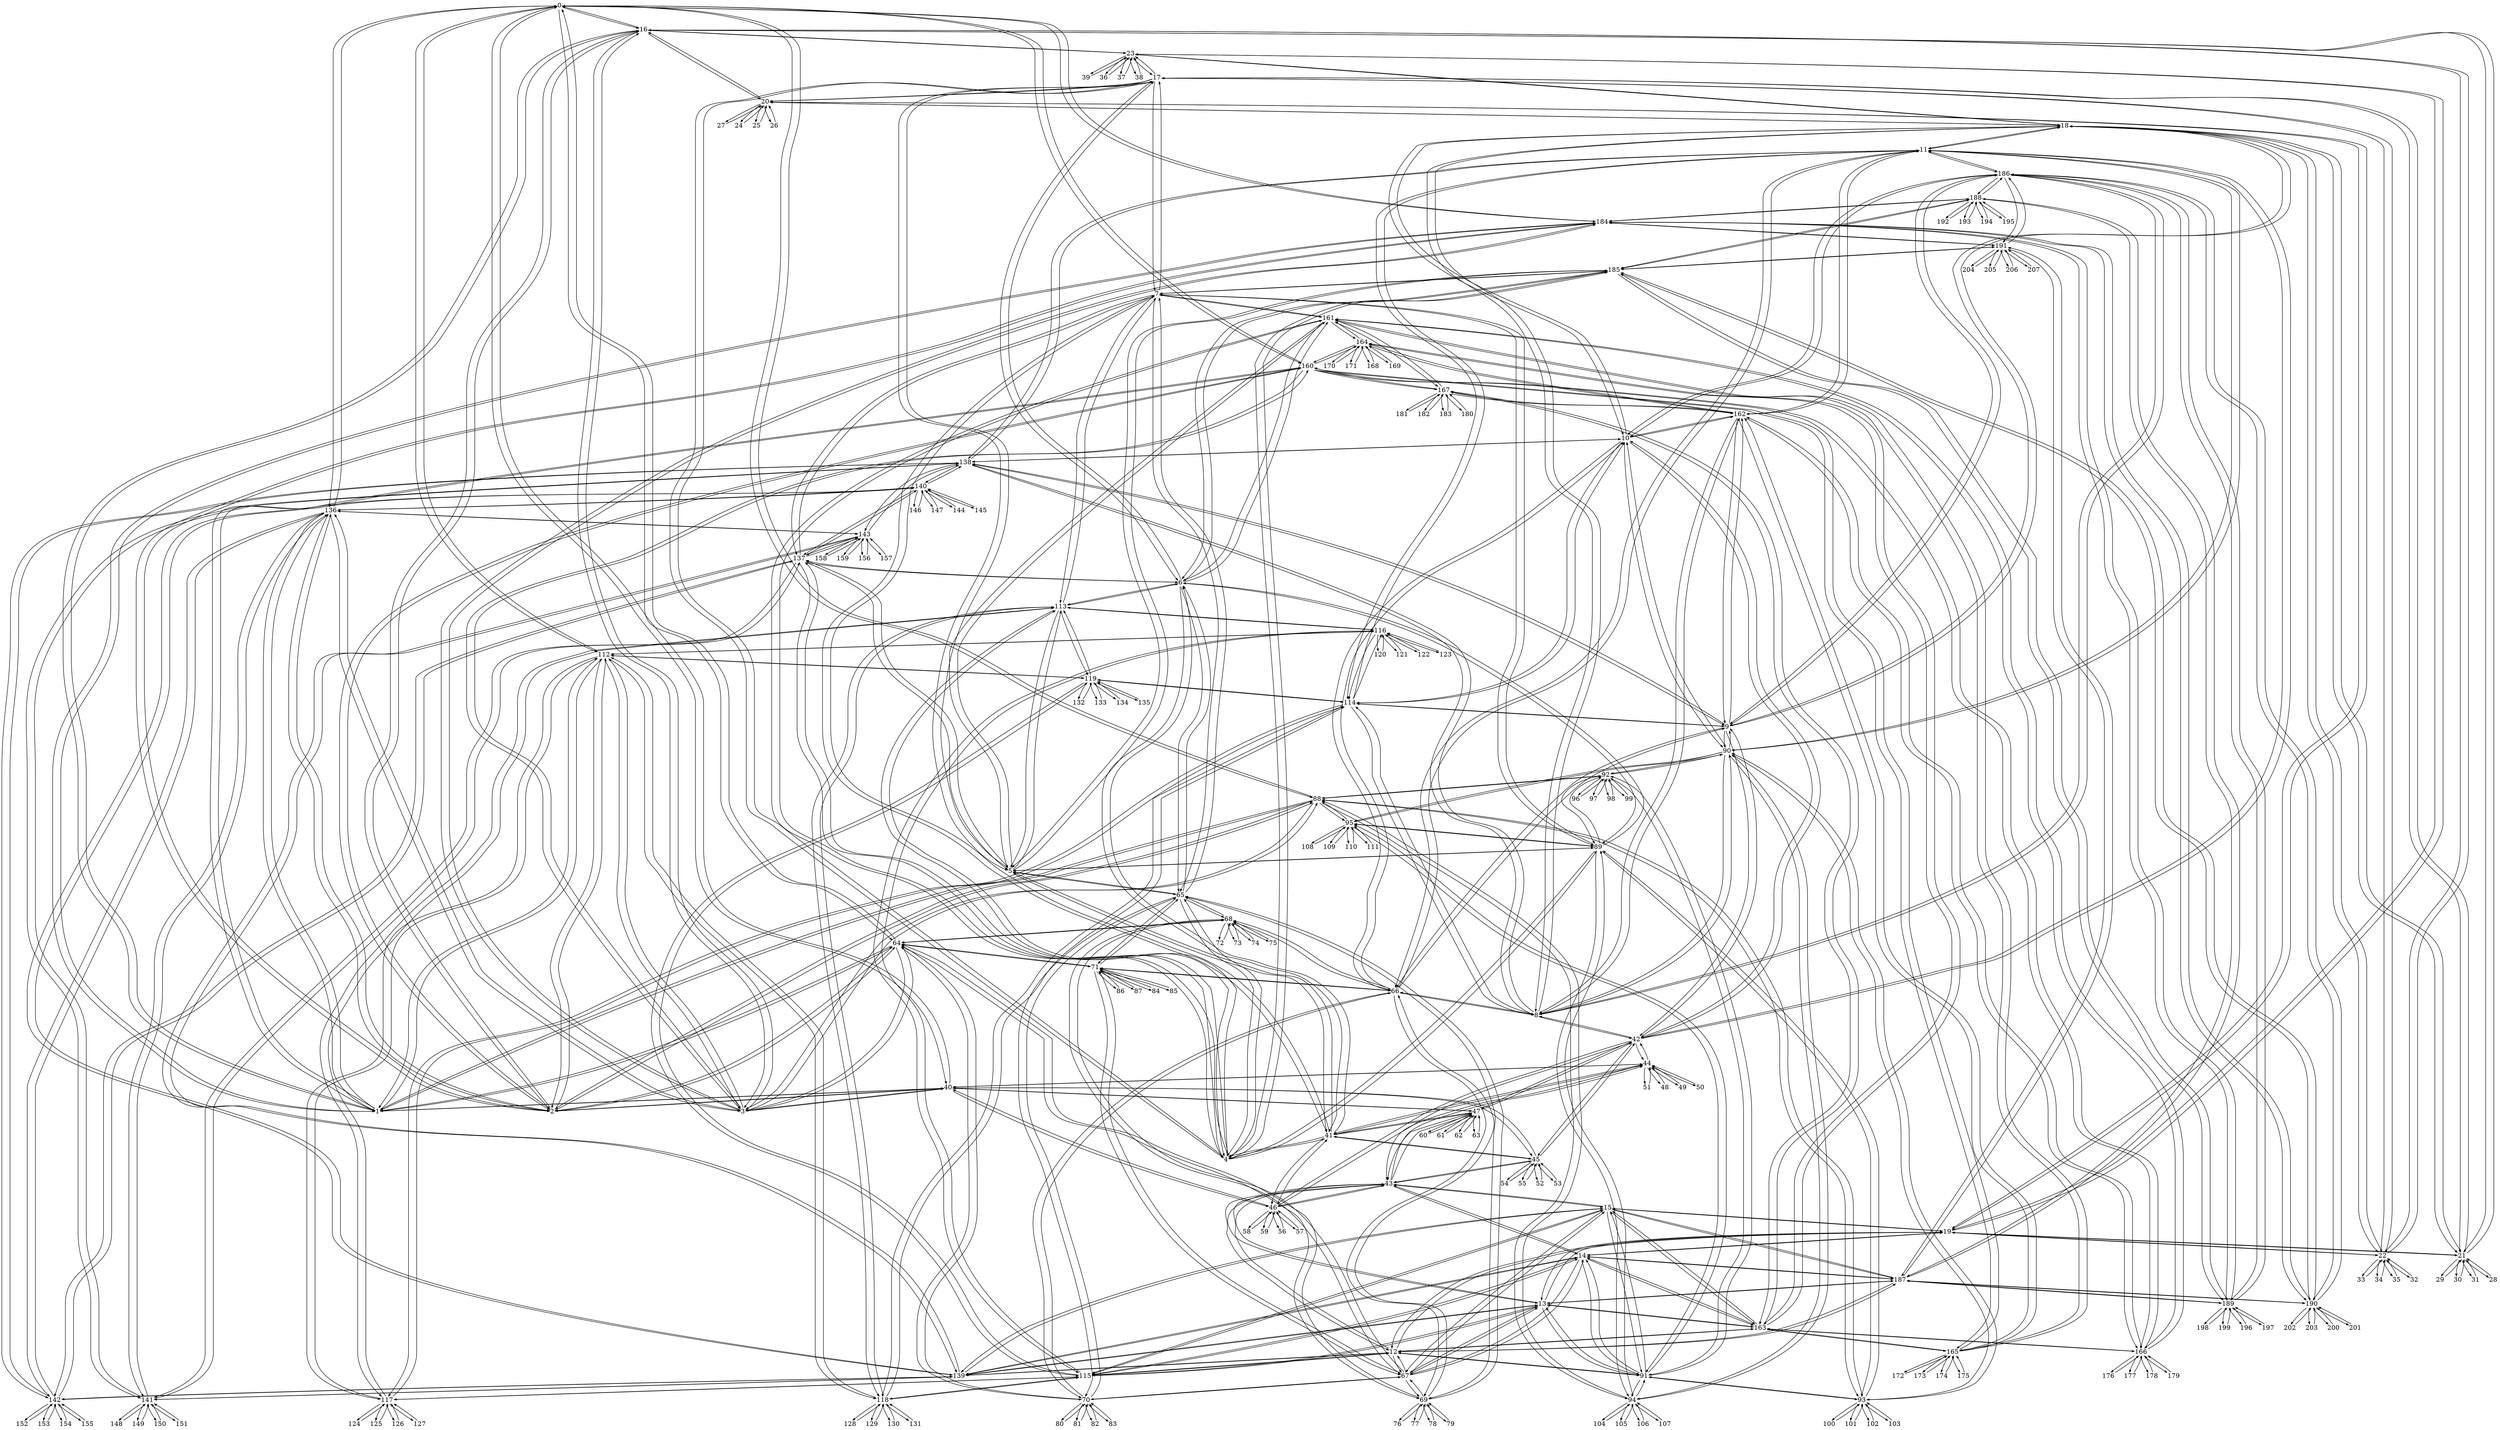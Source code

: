 digraph network {
	graph [bb="0,0,685.33,686.79",
		overlap=false
	];
	node [label="\N"];
	0	[height=0.23611,
		margin=0.01,
		pos="309.44,314.68",
		shape=plaintext,
		width=0.125];
	16	[height=0.23611,
		margin=0.01,
		pos="313.48,453.88",
		shape=plaintext,
		width=0.22222];
	0 -> 16	[arrowsize=.5,
		pos="e,309.74,445.28 306.2,323.49 302.81,347.04 304.43,411.62 308.83,440.09"];
	40	[height=0.23611,
		margin=0.01,
		pos="219.84,287.63",
		shape=plaintext,
		width=0.22222];
	0 -> 40	[arrowsize=.5,
		pos="e,227.94,286.07 304.59,309.49 291.11,301.44 253.17,289.57 232.92,286.63"];
	64	[height=0.23611,
		margin=0.01,
		pos="404.74,410.13",
		shape=plaintext,
		width=0.22222];
	0 -> 64	[arrowsize=.5,
		pos="e,396.66,406.86 313.17,323.45 326.7,342.71 370.78,387.16 392.61,403.9"];
	88	[height=0.23611,
		margin=0.01,
		pos="244.66,268.68",
		shape=plaintext,
		width=0.22222];
	0 -> 88	[arrowsize=.5,
		pos="e,252.84,269.5 304.61,305.74 294.54,295.12 271.9,278.84 257.41,271.59"];
	112	[height=0.23611,
		margin=0.01,
		pos="232.57,388.41",
		shape=plaintext,
		width=0.31944];
	0 -> 112	[arrowsize=.5,
		pos="e,235.97,379.81 304.58,315.46 290.93,322.25 254.33,356.5 239.05,375.73"];
	136	[height=0.23611,
		margin=0.01,
		pos="398.7,261.11",
		shape=plaintext,
		width=0.31944];
	0 -> 136	[arrowsize=.5,
		pos="e,392.1,270 314.01,315.1 327.87,312.01 368.44,288.54 388.04,273.3"];
	160	[height=0.23611,
		margin=0.01,
		pos="416.74,334.9",
		shape=plaintext,
		width=0.31944];
	0 -> 160	[arrowsize=.5,
		pos="e,405.15,337.06 314.04,318.71 328.75,325.69 375.01,335.03 400.13,336.8"];
	184	[height=0.23611,
		margin=0.01,
		pos="324.33,246.35",
		shape=plaintext,
		width=0.31944];
	0 -> 184	[arrowsize=.5,
		pos="e,327.01,255.01 314.13,310.55 319.71,300.81 325.66,276.15 326.81,260.37"];
	16 -> 0	[arrowsize=.5,
		pos="e,313.17,323.28 316.71,445.07 320.11,421.52 318.49,356.94 314.09,328.47"];
	1	[height=0.23611,
		margin=0.01,
		pos="349.34,323.03",
		shape=plaintext,
		width=0.125];
	16 -> 1	[arrowsize=.5,
		pos="e,350.49,331.84 319.82,445.04 329.88,422.74 346.08,364.2 349.87,337.11"];
	2	[height=0.23611,
		margin=0.01,
		pos="328.71,312.76",
		shape=plaintext,
		width=0.125];
	16 -> 2	[arrowsize=.5,
		pos="e,331.2,321.52 318.02,445 324.65,421.18 331.92,355.7 331.41,326.79"];
	3	[height=0.23611,
		margin=0.01,
		pos="288.38,330.35",
		shape=plaintext,
		width=0.125];
	16 -> 3	[arrowsize=.5,
		pos="e,292.97,336.44 315.32,445.07 314.96,423 303.49,365.53 294.87,341.33"];
	20	[height=0.23611,
		margin=0.01,
		pos="391.1,485.48",
		shape=plaintext,
		width=0.22222];
	16 -> 20	[arrowsize=.5,
		pos="e,382.79,486.44 321.55,462.21 334.91,470.53 361.55,481.48 377.74,485.4"];
	21	[height=0.23611,
		margin=0.01,
		pos="308.83,511.37",
		shape=plaintext,
		width=0.22222];
	16 -> 21	[arrowsize=.5,
		pos="e,304.6,502.62 307.71,462.46 304.98,471.74 303.53,486.68 304.13,497.62"];
	22	[height=0.23611,
		margin=0.01,
		pos="278.73,496.81",
		shape=plaintext,
		width=0.22222];
	16 -> 22	[arrowsize=.5,
		pos="e,279.68,488.06 305.26,456.52 297.78,462.1 287.68,474.05 282.05,483.6"];
	23	[height=0.23611,
		margin=0.01,
		pos="414.41,460.23",
		shape=plaintext,
		width=0.22222];
	16 -> 23	[arrowsize=.5,
		pos="e,406.36,463.55 321.49,458.3 338.82,462.9 379.91,465.75 401.17,464.1"];
	40 -> 0	[arrowsize=.5,
		pos="e,304.73,316.34 227.84,294.54 244.25,302.93 281.47,314.14 299.43,316.06"];
	40 -> 1	[arrowsize=.5,
		pos="e,344.73,324.39 228.17,293.74 251.15,304.27 315.11,321.72 339.63,324.11"];
	40 -> 2	[arrowsize=.5,
		pos="e,324.04,314.53 227.87,293.49 247.44,301.89 297.46,313.45 318.82,314.51"];
	40 -> 3	[arrowsize=.5,
		pos="e,283.62,330.97 225.32,296.34 237.01,307.19 263.74,323.83 278.46,329.38"];
	44	[height=0.23611,
		margin=0.01,
		pos="142.82,378.8",
		shape=plaintext,
		width=0.22222];
	40 -> 44	[arrowsize=.5,
		pos="e,145.37,370.14 211.77,291.55 195.74,304.54 161.58,344.55 148.06,365.69"];
	45	[height=0.23611,
		margin=0.01,
		pos="144.48,405.43",
		shape=plaintext,
		width=0.22222];
	40 -> 45	[arrowsize=.5,
		pos="e,146.06,396.66 211.6,293.77 195.1,312.19 160.22,366.38 148.16,391.95"];
	46	[height=0.23611,
		margin=0.01,
		pos="148.57,341.66",
		shape=plaintext,
		width=0.22222];
	40 -> 46	[arrowsize=.5,
		pos="e,152.98,333.04 211.64,288.93 197.7,295.28 170.18,315.67 156.46,329.37"];
	47	[height=0.23611,
		margin=0.01,
		pos="170.48,384.46",
		shape=plaintext,
		width=0.22222];
	40 -> 47	[arrowsize=.5,
		pos="e,170.75,375.73 211.62,294.69 199.65,310.78 179.55,349.88 172.3,370.82"];
	64 -> 0	[arrowsize=.5,
		pos="e,314.2,315.84 401,401.35 386.82,381.16 339.06,333.29 318.57,318.68"];
	64 -> 1	[arrowsize=.5,
		pos="e,354.14,325.12 403.76,401.56 397,383.71 371.62,343.63 357.72,328.64"];
	64 -> 2	[arrowsize=.5,
		pos="e,333.48,314.5 402.56,401.55 392.32,381.66 355.08,333.84 337.5,317.85"];
	64 -> 3	[arrowsize=.5,
		pos="e,293.36,330.7 398.46,401.34 379.09,383.06 321.2,343.44 298,332.63"];
	68	[height=0.23611,
		margin=0.01,
		pos="330.79,486.09",
		shape=plaintext,
		width=0.22222];
	64 -> 68	[arrowsize=.5,
		pos="e,333.86,477.42 396.48,413.2 381.3,423.58 350.34,454.95 336.88,473.11"];
	69	[height=0.23611,
		margin=0.01,
		pos="453.2,430.07",
		shape=plaintext,
		width=0.22222];
	64 -> 69	[arrowsize=.5,
		pos="e,445.03,431.83 411.58,418.75 418.98,423.63 430.79,428.64 439.98,430.87"];
	70	[height=0.23611,
		margin=0.01,
		pos="367.08,475.07",
		shape=plaintext,
		width=0.22222];
	64 -> 70	[arrowsize=.5,
		pos="e,367.2,466.34 396.53,415.32 387.55,425.34 374.68,447.04 368.96,461.41"];
	71	[height=0.23611,
		margin=0.01,
		pos="438.42,457.32",
		shape=plaintext,
		width=0.22222];
	64 -> 71	[arrowsize=.5,
		pos="e,430.31,454.02 405.29,419.05 408.98,428.21 418.41,441.98 426.49,450.37"];
	88 -> 0	[arrowsize=.5,
		pos="e,304.7,315.05 249.49,277.62 260.29,289.01 285.56,306.92 299.71,313.2"];
	88 -> 1	[arrowsize=.5,
		pos="e,344.75,323.57 252.42,277.35 271.3,291.23 319.03,315.88 339.69,322.28"];
	88 -> 2	[arrowsize=.5,
		pos="e,324.15,313.55 251.62,277.27 266.7,288.86 301.88,307.21 319.07,312.35"];
	88 -> 3	[arrowsize=.5,
		pos="e,283.77,329.2 245.55,277.28 251.05,290.67 268.54,315.48 279.71,325.88"];
	92	[height=0.23611,
		margin=0.01,
		pos="157.96,302.16",
		shape=plaintext,
		width=0.22222];
	88 -> 92	[arrowsize=.5,
		pos="e,165.98,294.31 236.47,267.72 221.25,270.01 188.74,282.08 170.67,291.68"];
	93	[height=0.23611,
		margin=0.01,
		pos="168.3,267.5",
		shape=plaintext,
		width=0.22222];
	88 -> 93	[arrowsize=.5,
		pos="e,176.71,263.22 236.55,264.19 223.46,261.14 197.53,260.44 181.67,262.44"];
	94	[height=0.23611,
		margin=0.01,
		pos="203.1,236.52",
		shape=plaintext,
		width=0.22222];
	88 -> 94	[arrowsize=.5,
		pos="e,211.35,236.95 241.56,260.02 235.98,253.06 224.95,244.19 216.04,239.25"];
	95	[height=0.23611,
		margin=0.01,
		pos="283.11,232.56",
		shape=plaintext,
		width=0.22222];
	88 -> 95	[arrowsize=.5,
		pos="e,281.04,241.18 252.92,267.41 260.57,263.29 271.27,253.76 277.85,245.55"];
	112 -> 0	[arrowsize=.5,
		pos="e,305.98,323.36 244.16,383.44 260.52,371.89 289.32,344.39 302.65,327.74"];
	112 -> 1	[arrowsize=.5,
		pos="e,344.63,329.42 244.47,386.31 268.09,377.28 320.03,348.24 340.71,332.55"];
	112 -> 2	[arrowsize=.5,
		pos="e,324.07,321.13 244.38,384.44 264.26,373.03 303.44,342.33 320.58,324.85"];
	112 -> 3	[arrowsize=.5,
		pos="e,285.84,339.14 244.1,383.49 256.01,374.52 273.68,356.27 282.87,343.55"];
	116	[height=0.23611,
		margin=0.01,
		pos="250.16,486.51",
		shape=plaintext,
		width=0.31944];
	112 -> 116	[arrowsize=.5,
		pos="e,244.41,477.97 230.16,397.13 229.78,414.35 236.33,452.78 242.78,473.19"];
	117	[height=0.23611,
		margin=0.01,
		pos="178.69,410.36",
		shape=plaintext,
		width=0.31944];
	112 -> 117	[arrowsize=.5,
		pos="e,185.91,401.77 220.93,387.41 211.94,389.31 199.6,394.08 190.55,399.03"];
	118	[height=0.23611,
		margin=0.01,
		pos="218.52,462.46",
		shape=plaintext,
		width=0.31944];
	112 -> 118	[arrowsize=.5,
		pos="e,215.73,453.93 226.2,396.92 221.18,409.61 216.44,433.59 215.78,448.77"];
	119	[height=0.23611,
		margin=0.01,
		pos="193.22,435.38",
		shape=plaintext,
		width=0.31944];
	112 -> 119	[arrowsize=.5,
		pos="e,194.51,426.65 220.8,393.97 212.75,400.97 202.82,412.74 197.09,422.05"];
	136 -> 0	[arrowsize=.5,
		pos="e,314.21,307.41 386.9,263.1 368.71,270.43 334.54,290.82 318.29,303.92"];
	136 -> 1	[arrowsize=.5,
		pos="e,350.87,314.35 387.03,267.63 376.11,277.75 360.85,296.86 353.29,309.87"];
	136 -> 2	[arrowsize=.5,
		pos="e,333.45,303.89 387.06,263.89 372.85,271.14 349.48,288.2 336.96,300.31"];
	136 -> 3	[arrowsize=.5,
		pos="e,293.06,323.41 387.18,263.65 364.92,273.36 316.87,303.42 297.05,319.91"];
	140	[height=0.23611,
		margin=0.01,
		pos="456.02,269.34",
		shape=plaintext,
		width=0.31944];
	136 -> 140	[arrowsize=.5,
		pos="e,444.38,273.15 410.33,268.52 418.63,270.98 429.91,272.75 439.19,273.11"];
	141	[height=0.23611,
		margin=0.01,
		pos="486.7,296.47",
		shape=plaintext,
		width=0.31944];
	136 -> 141	[arrowsize=.5,
		pos="e,474.96,296.59 407.77,269.73 422.48,278.49 451.56,290.38 470.05,295.38"];
	142	[height=0.23611,
		margin=0.01,
		pos="427.3,236.1",
		shape=plaintext,
		width=0.31944];
	136 -> 142	[arrowsize=.5,
		pos="e,425.49,244.86 410.53,258.86 414.55,256.36 418.8,252.78 422.11,249.12"];
	143	[height=0.23611,
		margin=0.01,
		pos="501.76,322.6",
		shape=plaintext,
		width=0.31944];
	136 -> 143	[arrowsize=.5,
		pos="e,489.99,320.39 405.45,269.77 421.62,283.37 462.31,307.97 485.35,318.39"];
	160 -> 0	[arrowsize=.5,
		pos="e,313.98,312.71 404.85,328.03 383.49,320.84 339.05,312.66 319.28,312.49"];
	160 -> 1	[arrowsize=.5,
		pos="e,353.86,320.39 405,327.34 391.98,323.03 371.22,319.6 359.06,319.92"];
	160 -> 2	[arrowsize=.5,
		pos="e,333.55,310.83 404.96,326.83 387.53,319.77 355.24,311.88 338.82,310.87"];
	160 -> 3	[arrowsize=.5,
		pos="e,293.12,327.78 405.04,330.37 379.99,325.86 321.58,323.9 298.25,326.91"];
	164	[height=0.23611,
		margin=0.01,
		pos="476.78,379.94",
		shape=plaintext,
		width=0.31944];
	160 -> 164	[arrowsize=.5,
		pos="e,465.08,377.33 420.93,343.66 429.17,353.02 446.99,366.88 460.37,374.73"];
	165	[height=0.23611,
		margin=0.01,
		pos="512.38,353.29",
		shape=plaintext,
		width=0.31944];
	160 -> 165	[arrowsize=.5,
		pos="e,500.81,355.6 428.35,341.95 445.18,347.77 476.41,353.92 495.7,355.33"];
	166	[height=0.23611,
		margin=0.01,
		pos="466.41,404.95",
		shape=plaintext,
		width=0.31944];
	160 -> 166	[arrowsize=.5,
		pos="e,454.6,397.02 417.85,343.46 423.16,356.06 438.91,379.2 451.23,393.3"];
	167	[height=0.23611,
		margin=0.01,
		pos="520.52,381.85",
		shape=plaintext,
		width=0.31944];
	160 -> 167	[arrowsize=.5,
		pos="e,508.81,381.15 425.32,343.44 442.55,354.65 481.34,372.43 503.76,379.63"];
	184 -> 0	[arrowsize=.5,
		pos="e,306.76,306.07 317.4,255.1 312.51,266.73 307.86,287.35 306.93,301.03"];
	184 -> 1	[arrowsize=.5,
		pos="e,344.72,319.68 322.75,255 324.21,270.04 334.04,300.62 341.92,315.13"];
	184 -> 2	[arrowsize=.5,
		pos="e,324.19,306.86 320.22,255.07 318.43,267.09 319.68,288.74 322.76,301.83"];
	184 -> 3	[arrowsize=.5,
		pos="e,287.83,321.42 315.48,255.15 306.29,269.78 293.71,298.98 289.02,316.42"];
	188	[height=0.23611,
		margin=0.01,
		pos="353.27,203.89",
		shape=plaintext,
		width=0.31944];
	184 -> 188	[arrowsize=.5,
		pos="e,353.21,212.63 335.83,239.77 341.41,233.78 347.45,224.97 351.1,217.52"];
	189	[height=0.23611,
		margin=0.01,
		pos="315.34,205.59",
		shape=plaintext,
		width=0.31944];
	184 -> 189	[arrowsize=.5,
		pos="e,323.32,214.35 327.92,237.72 328.04,232.34 326.9,225.33 325.04,219.22"];
	190	[height=0.23611,
		margin=0.01,
		pos="384.95,226.25",
		shape=plaintext,
		width=0.31944];
	184 -> 190	[arrowsize=.5,
		pos="e,375.97,234.79 335.96,247.94 346.09,246.47 360.74,241.9 371.39,237.04"];
	191	[height=0.23611,
		margin=0.01,
		pos="255.4,241.63",
		shape=plaintext,
		width=0.31944];
	184 -> 191	[arrowsize=.5,
		pos="e,267.17,237.25 312.68,240.28 301.6,237.75 284.8,236.41 272.25,236.92"];
	1 -> 16	[arrowsize=.5,
		pos="e,312.34,445.05 344.78,328.19 334.98,346.87 316.97,411.05 312.95,439.8"];
	1 -> 40	[arrowsize=.5,
		pos="e,227.95,286.4 344.56,318.66 326.35,308.88 261.36,290.7 233.09,286.95"];
	1 -> 64	[arrowsize=.5,
		pos="e,396.51,404.68 350.32,331.6 356.58,348.11 378.77,383.66 393.06,400.75"];
	1 -> 88	[arrowsize=.5,
		pos="e,252.87,269 344.68,316.76 329.39,304.19 281.3,278.88 257.77,270.58"];
	1 -> 112	[arrowsize=.5,
		pos="e,240.19,379.67 344.77,322.77 327.81,326.64 269.45,358.53 244.22,376.67"];
	1 -> 136	[arrowsize=.5,
		pos="e,397.07,270 354.16,321.98 364.21,315.82 385.05,290.78 394.52,274.68"];
	1 -> 160	[arrowsize=.5,
		pos="e,405.15,338.03 353.96,327.75 363.28,332.46 384.63,336.9 399.85,337.85"];
	1 -> 184	[arrowsize=.5,
		pos="e,332.13,254.97 350.92,314.38 349.62,300.97 341.67,275.21 334.37,259.5"];
	2 -> 16	[arrowsize=.5,
		pos="e,311,445.12 324.17,321.64 317.54,345.47 310.27,410.94 310.79,439.85"];
	2 -> 40	[arrowsize=.5,
		pos="e,228.05,285.81 324.16,308.52 308.63,300.47 257.59,288.22 233.12,286.11"];
	2 -> 64	[arrowsize=.5,
		pos="e,396.55,405.58 330.89,321.34 340.52,340.04 374.02,383.44 392.6,401.85"];
	2 -> 88	[arrowsize=.5,
		pos="e,252.75,268.66 323.9,305.9 311.12,295.18 276.75,276.83 257.69,270.2"];
	2 -> 112	[arrowsize=.5,
		pos="e,237.45,379.78 324.15,313.11 308.8,319.03 260.81,355.95 241.01,376.01"];
	2 -> 136	[arrowsize=.5,
		pos="e,394.09,269.85 333.47,312.92 345.42,309.29 375.42,288.07 390.32,273.7"];
	2 -> 160	[arrowsize=.5,
		pos="e,404.94,336.67 333.62,317.67 346.09,324.47 379.29,333.42 399.77,336.11"];
	2 -> 184	[arrowsize=.5,
		pos="e,329.7,255.02 332.82,304.05 334.49,292.79 333.5,273.1 330.85,259.9"];
	3 -> 16	[arrowsize=.5,
		pos="e,307.89,445.33 286.54,339.16 286.89,360.49 297.62,414.89 306.12,440.36"];
	3 -> 40	[arrowsize=.5,
		pos="e,227.97,287.95 283.8,322.5 273.38,312.38 248.4,296.52 232.85,289.84"];
	3 -> 64	[arrowsize=.5,
		pos="e,396.66,408.54 293.08,337.62 309.95,354.38 366.28,393.3 391.96,406.3"];
	3 -> 88	[arrowsize=.5,
		pos="e,252.79,272.66 287.49,321.76 282.46,309.53 267.45,287.78 256.38,276.17"];
	3 -> 112	[arrowsize=.5,
		pos="e,235.19,379.5 283.85,330.8 273.29,335.76 249.2,359.78 237.99,375.35"];
	3 -> 136	[arrowsize=.5,
		pos="e,392.15,269.75 293.16,330.36 309.9,325.56 364.79,291.89 388.17,273.08"];
	3 -> 160	[arrowsize=.5,
		pos="e,404.9,338.58 293.16,333.31 310.41,338.45 370.07,341.21 399.73,339.04"];
	3 -> 184	[arrowsize=.5,
		pos="e,324.92,255.07 292.97,327.52 302.04,316.95 318.32,280.39 323.74,260.09"];
	4	[height=0.23611,
		margin=0.01,
		pos="335.27,348.25",
		shape=plaintext,
		width=0.125];
	17	[height=0.23611,
		margin=0.01,
		pos="306.77,478.93",
		shape=plaintext,
		width=0.22222];
	4 -> 17	[arrowsize=.5,
		pos="e,305.13,470.43 330.7,354.23 321.91,373.97 307.77,437.23 305.44,465.31"];
	41	[height=0.23611,
		margin=0.01,
		pos="215.21,363.05",
		shape=plaintext,
		width=0.22222];
	4 -> 41	[arrowsize=.5,
		pos="e,223.27,358.35 330.66,346.08 313.72,343.41 254.51,350.13 228.1,356.98"];
	65	[height=0.23611,
		margin=0.01,
		pos="397.91,435.18",
		shape=plaintext,
		width=0.22222];
	4 -> 65	[arrowsize=.5,
		pos="e,389.63,430.37 336.91,356.99 344.58,373.81 370.15,409.85 385.87,426.56"];
	89	[height=0.23611,
		margin=0.01,
		pos="243.86,301.73",
		shape=plaintext,
		width=0.22222];
	4 -> 89	[arrowsize=.5,
		pos="e,252.11,301.77 330.63,341.81 317.04,330.62 277.75,310.27 256.96,303.25"];
	113	[height=0.23611,
		margin=0.01,
		pos="224.34,413.53",
		shape=plaintext,
		width=0.31944];
	4 -> 113	[arrowsize=.5,
		pos="e,231.34,404.89 330.53,348.08 313.91,352.28 259.19,383.69 235.4,401.7"];
	137	[height=0.23611,
		margin=0.01,
		pos="388.4,286.13",
		shape=plaintext,
		width=0.31944];
	4 -> 137	[arrowsize=.5,
		pos="e,386.48,294.8 339.79,347.5 350.26,341.75 373.62,315.52 383.94,299.14"];
	161	[height=0.23611,
		margin=0.01,
		pos="417.49,385.11",
		shape=plaintext,
		width=0.31944];
	4 -> 161	[arrowsize=.5,
		pos="e,405.7,384.85 340.15,354.65 351.88,363.52 381.61,377.39 400.64,383.38"];
	185	[height=0.23611,
		margin=0.01,
		pos="295.37,271.86",
		shape=plaintext,
		width=0.31944];
	4 -> 185	[arrowsize=.5,
		pos="e,305.31,280.36 335.31,339.6 331.65,326.05 318.63,300.07 308.18,284.47"];
	17 -> 4	[arrowsize=.5,
		pos="e,336.9,356.94 312.44,470.32 321.22,448.2 334.25,389.31 336.57,362.22"];
	5	[height=0.23611,
		margin=0.01,
		pos="288.86,356.32",
		shape=plaintext,
		width=0.125];
	17 -> 5	[arrowsize=.5,
		pos="e,293.4,363.42 309.12,470.37 310.02,448.99 302.13,393.25 295,368.48"];
	6	[height=0.23611,
		margin=0.01,
		pos="284.91,392.3",
		shape=plaintext,
		width=0.125];
	17 -> 6	[arrowsize=.5,
		pos="e,289.47,396.52 308.76,470.26 308.13,453.65 299.2,417.66 291.73,401.02"];
	7	[height=0.23611,
		margin=0.01,
		pos="326.16,405.1",
		shape=plaintext,
		width=0.125];
	17 -> 7	[arrowsize=.5,
		pos="e,328.33,413.75 314.02,470.19 319.9,457.5 326.24,433.91 327.93,418.87"];
	17 -> 20	[arrowsize=.5,
		pos="e,382.91,488.99 314.84,483.82 329.4,488.02 360.2,490.67 377.88,489.48"];
	17 -> 21	[arrowsize=.5,
		pos="e,302.16,502.78 301.35,487.5 300.89,490.59 300.86,494.17 301.24,497.6"];
	17 -> 22	[arrowsize=.5,
		pos="e,281.94,487.97 298.74,477.69 294.63,478.82 289.77,481.45 285.81,484.51"];
	17 -> 23	[arrowsize=.5,
		pos="e,406.15,465.66 314.79,481.23 333.2,481.84 378.57,474.33 401.18,467.33"];
	41 -> 4	[arrowsize=.5,
		pos="e,330.45,351.82 223.53,365.62 245.09,367.1 302.68,360.14 325.63,353.43"];
	41 -> 5	[arrowsize=.5,
		pos="e,284.03,360.44 223.49,366.69 237.13,368.45 264.25,366.13 278.91,362.12"];
	41 -> 6	[arrowsize=.5,
		pos="e,280.08,393.75 223.03,371.59 235.76,379.78 260.73,390.16 274.79,393.01"];
	41 -> 7	[arrowsize=.5,
		pos="e,321.57,406.16 223.26,370.36 243.29,381.97 294.98,401.48 316.55,405.48"];
	41 -> 44	[arrowsize=.5,
		pos="e,151.26,372.13 207.11,360.48 194.68,360.26 170.85,365.01 155.94,370.31"];
	41 -> 45	[arrowsize=.5,
		pos="e,150.32,396.69 207.14,363.25 194,367.42 168.47,382.2 154.32,393.36"];
	41 -> 46	[arrowsize=.5,
		pos="e,156.57,339.75 207.16,355.32 195.81,349.21 175.08,342.44 161.54,340.33"];
	41 -> 47	[arrowsize=.5,
		pos="e,176.16,375.85 206.9,361.66 199.45,363.05 188.64,367.73 180.69,372.73"];
	65 -> 4	[arrowsize=.5,
		pos="e,339.9,349.91 396.27,426.44 387.99,408.28 358.83,367.7 343.75,353.25"];
	65 -> 5	[arrowsize=.5,
		pos="e,293.66,356.67 392.24,426.51 374.38,408.54 320.51,369.62 298.35,358.73"];
	65 -> 6	[arrowsize=.5,
		pos="e,289.58,391.27 389.69,427.8 369.27,416.03 316.63,396.13 294.68,391.99"];
	65 -> 7	[arrowsize=.5,
		pos="e,330.76,403.68 389.81,426.53 376.43,418.02 350.02,407.1 335.74,404.33"];
	65 -> 68	[arrowsize=.5,
		pos="e,335.09,477.44 389.79,436.35 376.67,442.22 351.64,460.71 338.69,473.63"];
	65 -> 69	[arrowsize=.5,
		pos="e,444.95,435.93 406.05,439.3 414.93,440.58 429.29,439.62 439.83,437.28"];
	65 -> 70	[arrowsize=.5,
		pos="e,367.64,466.31 389.79,437.76 383.2,442.82 374.78,453.15 369.93,461.75"];
	65 -> 71	[arrowsize=.5,
		pos="e,430.26,458.45 402.77,443.95 408.38,448.86 417.55,454.1 425.24,456.92"];
	89 -> 4	[arrowsize=.5,
		pos="e,330.42,348.95 251.34,310.37 267.85,322.52 306.91,342.3 325.39,347.75"];
	89 -> 5	[arrowsize=.5,
		pos="e,284.09,355.56 245.3,310.35 251.33,322.52 268.59,343.58 279.74,352.53"];
	89 -> 6	[arrowsize=.5,
		pos="e,280.26,389.4 243.58,310.42 247.57,328.29 265.66,368.51 276.99,385.07"];
	89 -> 7	[arrowsize=.5,
		pos="e,321.59,403.45 246.28,310.36 257.46,331.28 298.7,383.19 317.36,399.98"];
	89 -> 92	[arrowsize=.5,
		pos="e,166.03,297.97 235.6,297.59 220.67,294.55 189.06,294.42 171.12,297.06"];
	89 -> 93	[arrowsize=.5,
		pos="e,176.57,266.83 236.22,293.13 223.33,284.37 197.41,272.52 181.54,268.05"];
	89 -> 94	[arrowsize=.5,
		pos="e,211.4,241.42 243.4,292.99 239.02,280.43 225.29,257.81 214.81,245.26"];
	89 -> 95	[arrowsize=.5,
		pos="e,282.95,241.37 251.86,296.48 261.27,285.76 275.25,261.65 281.24,246.23"];
	113 -> 4	[arrowsize=.5,
		pos="e,330.52,354.96 236.23,411.23 258.74,402.1 306.68,373.95 326.52,358.29"];
	113 -> 5	[arrowsize=.5,
		pos="e,285.35,365.06 235.91,409.59 249.4,401.06 270.85,382.2 281.99,369.21"];
	113 -> 6	[arrowsize=.5,
		pos="e,280.19,398.49 236.05,414.9 247.69,413.01 265.22,406.92 275.84,401.12"];
	113 -> 7	[arrowsize=.5,
		pos="e,321.27,408.69 235.99,417.01 256.14,418.49 297.17,415.05 316.14,410.23"];
	113 -> 116	[arrowsize=.5,
		pos="e,241.82,477.64 222.91,422.21 224.4,434.8 232.16,458.11 239.39,472.96"];
	113 -> 117	[arrowsize=.5,
		pos="e,190.23,405.26 212.76,406.69 207.47,405.55 201.12,404.95 195.33,405.01"];
	113 -> 118	[arrowsize=.5,
		pos="e,214.34,453.75 217.79,422.32 215.45,429.55 214,439.92 214.06,448.31"];
	113 -> 119	[arrowsize=.5,
		pos="e,196.05,426.74 212.7,414.34 208.4,416.37 203.72,419.5 199.96,422.82"];
	137 -> 4	[arrowsize=.5,
		pos="e,337.12,339.71 376.79,292.07 365.14,302.09 348.21,321.81 339.8,335.12"];
	137 -> 5	[arrowsize=.5,
		pos="e,293.5,348.63 376.84,289.24 356.44,299.45 314.96,328.58 297.13,345.11"];
	137 -> 6	[arrowsize=.5,
		pos="e,288.57,383.69 376.73,292.4 354.88,309.61 309.21,356.39 291.68,379.42"];
	137 -> 7	[arrowsize=.5,
		pos="e,326.89,396.28 379.29,294.81 364.54,315.36 337.63,366.67 328.55,391.43"];
	137 -> 140	[arrowsize=.5,
		pos="e,444.3,277.87 400.19,288.42 411.03,287.63 427.2,283.95 439.36,279.71"];
	137 -> 141	[arrowsize=.5,
		pos="e,474.99,299.75 399.97,291.98 417.29,296.47 450.05,300.1 469.98,299.9"];
	137 -> 142	[arrowsize=.5,
		pos="e,426.32,244.74 400.21,279.83 408.39,272.1 418.44,259.19 423.98,249.31"];
	137 -> 143	[arrowsize=.5,
		pos="e,489.99,323.14 400.03,294.59 420.23,304.14 461.75,317.6 485.03,322.24"];
	161 -> 4	[arrowsize=.5,
		pos="e,339.86,347.13 409.59,376.58 394.47,366.48 361.74,351.92 345.17,348.04"];
	161 -> 5	[arrowsize=.5,
		pos="e,293.51,354.72 405.61,378.1 380.37,368.84 321.88,355.95 298.62,354.76"];
	161 -> 6	[arrowsize=.5,
		pos="e,289.65,389.29 405.97,381.75 380.26,379.37 318.58,382.79 294.64,388"];
	161 -> 7	[arrowsize=.5,
		pos="e,330.79,400.61 405.68,383.03 387.39,384.02 352.63,391.64 335.77,398.37"];
	161 -> 164	[arrowsize=.5,
		pos="e,464.94,386.6 429.11,389.53 437.92,390.23 450.15,389.43 460.02,387.63"];
	161 -> 165	[arrowsize=.5,
		pos="e,501.71,361.82 429.03,385.85 446.15,383.08 478.18,372.67 497.18,363.98"];
	161 -> 166	[arrowsize=.5,
		pos="e,454.76,406.15 424.44,393.72 431.01,397.99 441.01,402.36 449.62,404.85"];
	161 -> 167	[arrowsize=.5,
		pos="e,508.87,386.71 429.05,389.18 447.3,391.43 482.86,390.55 503.87,387.53"];
	185 -> 4	[arrowsize=.5,
		pos="e,330.54,345.95 295.33,280.51 299.56,296.17 316.29,328.43 327.12,342.09"];
	185 -> 5	[arrowsize=.5,
		pos="e,285.3,347.77 290.32,280.56 286.25,295.3 283.71,325.26 284.83,342.77"];
	185 -> 6	[arrowsize=.5,
		pos="e,282.02,383.8 290.83,280.59 285.28,301.32 280.51,353.65 281.66,378.63"];
	185 -> 7	[arrowsize=.5,
		pos="e,321.64,399.35 293.88,280.56 294.97,304.11 309.74,368.91 319.61,394.51"];
	185 -> 188	[arrowsize=.5,
		pos="e,351.14,212.68 307.11,265.55 319.84,254.45 339.06,231.95 348.38,217.31"];
	185 -> 189	[arrowsize=.5,
		pos="e,317.37,214.15 303.2,263.24 308.85,252.08 314.85,232.6 316.8,219.39"];
	185 -> 190	[arrowsize=.5,
		pos="e,377.66,234.8 306.94,270.87 324.11,265.41 355.93,249.47 373.2,237.93"];
	185 -> 191	[arrowsize=.5,
		pos="e,267.06,243.44 292.18,263.1 287.54,257.45 279.25,250.67 271.66,246.02"];
	5 -> 17	[arrowsize=.5,
		pos="e,301.69,470.25 286.51,364.88 285.63,385.83 293.19,439.82 300.2,465.27"];
	5 -> 41	[arrowsize=.5,
		pos="e,223.39,357.76 284.16,353.32 273.15,350.68 245.35,352.55 228.61,356.39"];
	5 -> 65	[arrowsize=.5,
		pos="e,389.67,433.37 293.64,364.08 309.69,380.75 360.58,417.84 384.91,430.95"];
	5 -> 89	[arrowsize=.5,
		pos="e,252.17,304.89 287.41,347.69 281.91,336.6 267.07,318.09 256.04,308.14"];
	5 -> 113	[arrowsize=.5,
		pos="e,227.75,404.92 284.13,356.57 272.51,361.23 244.33,385.28 231.07,400.79"];
	5 -> 137	[arrowsize=.5,
		pos="e,382.85,294.73 293.41,356.22 308.93,351.18 358.17,317.28 379.07,298.31"];
	5 -> 161	[arrowsize=.5,
		pos="e,405.79,386.55 293.43,360.29 310.5,368.71 370.8,382.81 400.6,386.07"];
	5 -> 185	[arrowsize=.5,
		pos="e,298.96,280.61 293.38,349.42 297.72,335.57 300.53,304.16 299.43,285.84"];
	6 -> 17	[arrowsize=.5,
		pos="e,300.04,470.39 282.93,400.98 283.5,416.22 291.07,447.76 298.08,465.72"];
	6 -> 41	[arrowsize=.5,
		pos="e,223.44,361.99 280.07,385.81 269.42,377.93 244.07,366.93 228.37,363.03"];
	6 -> 65	[arrowsize=.5,
		pos="e,389.66,435.77 289.54,397.47 305.72,408.25 359.54,429.07 384.74,434.79"];
	6 -> 89	[arrowsize=.5,
		pos="e,251.92,309.15 285.19,383.61 281.52,367.2 265.97,331.94 254.68,313.46"];
	6 -> 113	[arrowsize=.5,
		pos="e,233.18,404.85 280.18,390.35 271.1,390.03 251.25,396.08 237.81,402.48"];
	6 -> 137	[arrowsize=.5,
		pos="e,384.75,294.74 289.66,390.96 306.72,380.76 362.09,324.74 381.72,298.9"];
	6 -> 161	[arrowsize=.5,
		pos="e,405.85,389.81 289.47,394.69 306.97,398.44 370.41,395.68 400.9,390.69"];
	6 -> 185	[arrowsize=.5,
		pos="e,298.26,280.36 289.46,383.58 295.01,362.84 299.77,310.52 298.63,285.54"];
	7 -> 17	[arrowsize=.5,
		pos="e,304.6,470.33 321.45,409.04 315.01,419.42 307.01,447.68 305.03,464.94"];
	7 -> 41	[arrowsize=.5,
		pos="e,223.33,362.41 321.64,399.97 305.85,389.36 253.38,369.07 228.48,363.43"];
	7 -> 65	[arrowsize=.5,
		pos="e,389.82,436.22 330.74,411.33 341.53,419.42 368.38,431.07 384.72,435.14"];
	7 -> 89	[arrowsize=.5,
		pos="e,251.99,306.25 323.74,396.46 313.13,376.61 275.46,328.87 255.69,309.69"];
	7 -> 113	[arrowsize=.5,
		pos="e,236.09,407.98 321.54,402.52 307.54,399.52 265.09,402.28 241.18,406.9"];
	7 -> 137	[arrowsize=.5,
		pos="e,387.72,294.78 331,401.87 344.07,387.12 375.96,327.2 386.01,299.8"];
	7 -> 161	[arrowsize=.5,
		pos="e,405.68,392.67 330.72,407.12 343.39,408.44 379.38,401.42 400.82,394.37"];
	7 -> 185	[arrowsize=.5,
		pos="e,301.15,280.5 327.65,396.39 326.61,373.73 312.89,312.87 303.06,285.5"];
	8	[height=0.23611,
		margin=0.01,
		pos="368.26,396.04",
		shape=plaintext,
		width=0.125];
	18	[height=0.23611,
		margin=0.01,
		pos="343.05,459.8",
		shape=plaintext,
		width=0.22222];
	8 -> 18	[arrowsize=.5,
		pos="e,341.71,451.16 363.58,398.58 356.54,406.51 346.4,430.34 342.75,445.86"];
	42	[height=0.23611,
		margin=0.01,
		pos="237.28,335.45",
		shape=plaintext,
		width=0.22222];
	8 -> 42	[arrowsize=.5,
		pos="e,245.57,335.71 363.56,390.53 345.23,376.98 279,345.98 250.45,337.1"];
	66	[height=0.23611,
		margin=0.01,
		pos="429.17,432.31",
		shape=plaintext,
		width=0.22222];
	8 -> 66	[arrowsize=.5,
		pos="e,420.81,432.31 372.94,404.06 382.15,412.71 402.22,424.96 415.79,430.49"];
	90	[height=0.23611,
		margin=0.01,
		pos="267.87,293.73",
		shape=plaintext,
		width=0.22222];
	8 -> 90	[arrowsize=.5,
		pos="e,276.04,297.26 364.47,387.2 350.34,366.93 303.21,318.57 280.29,300.46"];
	114	[height=0.23611,
		margin=0.01,
		pos="280.86,445.85",
		shape=plaintext,
		width=0.31944];
	8 -> 114	[arrowsize=.5,
		pos="e,287.29,437.34 363.55,395.51 349.77,398.27 310.31,419.94 291.25,434.23"];
	138	[height=0.23611,
		margin=0.01,
		pos="450.44,304.94",
		shape=plaintext,
		width=0.31944];
	8 -> 138	[arrowsize=.5,
		pos="e,447.5,313.63 372.94,394.77 387.49,385.84 429.01,340.69 444.72,317.87"];
	162	[height=0.23611,
		margin=0.01,
		pos="445.46,359.91",
		shape=plaintext,
		width=0.31944];
	8 -> 162	[arrowsize=.5,
		pos="e,437.94,368.52 372.83,397.16 384.67,396.09 415.98,382.33 433.42,371.49"];
	186	[height=0.23611,
		margin=0.01,
		pos="357.39,265.2",
		shape=plaintext,
		width=0.31944];
	8 -> 186	[arrowsize=.5,
		pos="e,361.8,274.04 371.09,387.16 373.2,364.77 368.59,305.88 362.94,278.97"];
	18 -> 8	[arrowsize=.5,
		pos="e,369.56,404.9 351.06,452.72 357.63,442.43 365.38,423.34 368.52,410.15"];
	9	[height=0.23611,
		margin=0.01,
		pos="327.06,373.38",
		shape=plaintext,
		width=0.125];
	18 -> 9	[arrowsize=.5,
		pos="e,331.68,378.56 345.62,451.08 346.01,434.87 339.78,400.27 333.59,383.24"];
	10	[height=0.23611,
		margin=0.01,
		pos="377.94,368.56",
		shape=plaintext,
		width=0.22222];
	18 -> 10	[arrowsize=.5,
		pos="e,378.77,377.23 351.05,451.27 360.33,435.37 373.47,401.3 377.79,382.19"];
	11	[height=0.23611,
		margin=0.01,
		pos="370.07,342.53",
		shape=plaintext,
		width=0.22222];
	18 -> 11	[arrowsize=.5,
		pos="e,371.76,351.17 349.07,451.08 357.45,430.84 369.18,380.63 371.42,356.23"];
	18 -> 20	[arrowsize=.5,
		pos="e,382.94,486.38 348.55,468.6 355.74,474.62 368.26,481.51 377.92,484.89"];
	18 -> 21	[arrowsize=.5,
		pos="e,309.07,502.81 335.01,463.57 327.1,470.94 316.3,486.69 310.99,498.18"];
	18 -> 22	[arrowsize=.5,
		pos="e,284.46,488.16 334.8,459.73 322.83,463.23 301.05,475.28 288.38,484.97"];
	18 -> 23	[arrowsize=.5,
		pos="e,406.3,464.66 351.21,464.34 363.45,467.1 386.7,467.53 401.33,465.51"];
	42 -> 8	[arrowsize=.5,
		pos="e,363.24,396.49 245.54,343.43 268.62,358.56 333.28,388.39 358.28,395.33"];
	42 -> 9	[arrowsize=.5,
		pos="e,322.53,374.51 245.5,343.73 262.14,354.24 299.43,369.87 317.28,373.69"];
	42 -> 10	[arrowsize=.5,
		pos="e,369.79,369.96 245.28,340.91 268.46,350.64 335.71,366.66 364.56,369.56"];
	42 -> 11	[arrowsize=.5,
		pos="e,361.93,345.52 245.4,339.37 267.55,344.64 329.19,348.18 356.62,346.06"];
	42 -> 44	[arrowsize=.5,
		pos="e,150.85,370.36 229.27,335.13 212.78,338.72 175.26,355.42 155.48,367.42"];
	42 -> 45	[arrowsize=.5,
		pos="e,149.42,396.91 229.04,337.2 211.42,345.64 170.99,375.7 153.08,393.17"];
	42 -> 46	[arrowsize=.5,
		pos="e,156.78,336.9 229.12,331.96 213.83,329.8 180.73,331.78 162.07,335.64"];
	42 -> 47	[arrowsize=.5,
		pos="e,174.8,375.96 229.23,336.42 216.21,341.94 191.3,359.73 178.39,372.26"];
	66 -> 8	[arrowsize=.5,
		pos="e,372.79,395.12 423.63,423.51 413.07,414.01 390.61,400.72 377.68,396.39"];
	66 -> 9	[arrowsize=.5,
		pos="e,331.7,373.05 422.13,423.58 404.16,408.95 357.25,381.98 336.74,374.59"];
	66 -> 10	[arrowsize=.5,
		pos="e,385.99,371.96 427.51,423.58 421.1,410.67 402.74,387.33 390.05,375.5"];
	66 -> 11	[arrowsize=.5,
		pos="e,378.16,347.7 427.88,423.49 420.9,406.31 396.8,369.11 381.77,351.68"];
	66 -> 68	[arrowsize=.5,
		pos="e,337.92,477.5 421.01,432.72 403.38,438.05 362.21,460.07 342.1,474.39"];
	66 -> 69	[arrowsize=.5,
		pos="e,444.99,437.4 437.36,437.9 438.13,437.98 438.92,438.02 439.72,438.02"];
	66 -> 70	[arrowsize=.5,
		pos="e,371.57,466.54 421.11,432.87 409.13,437.42 387.26,451.99 375.24,462.97"];
	66 -> 71	[arrowsize=.5,
		pos="e,430.21,452.64 425.95,440.97 426.21,443.3 426.89,445.81 427.86,448.16"];
	90 -> 8	[arrowsize=.5,
		pos="e,363.29,394.63 271.66,302.57 286.46,323.81 337.5,375.88 358.96,391.69"];
	90 -> 9	[arrowsize=.5,
		pos="e,322.26,371.8 269.43,302.27 277.17,319.01 303.72,354.91 318.19,368.39"];
	90 -> 10	[arrowsize=.5,
		pos="e,369.67,367.01 274.02,302.47 291.57,319.03 341.15,352.9 364.99,364.82"];
	90 -> 11	[arrowsize=.5,
		pos="e,362.03,342.59 276.22,302.42 294.07,314.58 335.72,334.53 357.07,341.19"];
	90 -> 92	[arrowsize=.5,
		pos="e,166.1,297.72 259.68,290.64 240.81,288.35 194.11,291.63 171.14,296.51"];
	90 -> 93	[arrowsize=.5,
		pos="e,176.49,265.81 259.73,287.33 242.55,279.35 202.58,268.65 181.62,266.25"];
	90 -> 94	[arrowsize=.5,
		pos="e,211.5,238.55 264.43,285.11 255.15,272.72 231.12,251.15 215.91,241.23"];
	90 -> 95	[arrowsize=.5,
		pos="e,285.72,241.36 275.28,285.14 279.87,275.08 284.19,258.34 285.4,246.44"];
	114 -> 8	[arrowsize=.5,
		pos="e,363.55,403.07 292.37,444.31 310.16,437.72 343.61,418.77 359.54,406.38"];
	114 -> 9	[arrowsize=.5,
		pos="e,326.26,382.28 292.34,437.25 303.02,424.73 317.65,401.73 324.32,386.95"];
	114 -> 10	[arrowsize=.5,
		pos="e,373.19,377.09 292.38,441.93 312.29,430.41 352.16,398.83 369.63,380.91"];
	114 -> 11	[arrowsize=.5,
		pos="e,367.17,351.2 292.57,438.67 312.09,421.28 349.76,377.69 364.41,355.58"];
	114 -> 116	[arrowsize=.5,
		pos="e,250.61,477.83 269.11,451.78 263.28,457.44 256.88,465.88 252.92,473.09"];
	114 -> 117	[arrowsize=.5,
		pos="e,190.35,409.9 270.23,437.33 252.43,428.2 216.59,415.61 195.4,410.92"];
	114 -> 118	[arrowsize=.5,
		pos="e,229.34,453.9 269.23,443.6 259.31,444.45 244.99,447.95 234.08,452"];
	114 -> 119	[arrowsize=.5,
		pos="e,204.74,432.07 269.24,439.58 254.01,435.39 227.18,432.01 209.81,431.98"];
	138 -> 8	[arrowsize=.5,
		pos="e,371.18,387.4 438.76,311.46 420.8,326.57 387.78,363.11 374.08,382.97"];
	138 -> 9	[arrowsize=.5,
		pos="e,331.73,367.16 438.9,306.95 414.34,316.21 357.8,347.51 335.86,363.9"];
	138 -> 10	[arrowsize=.5,
		pos="e,381.73,359.84 438.84,309.07 423.53,318.74 397.54,341.41 384.91,355.97"];
	138 -> 11	[arrowsize=.5,
		pos="e,377.59,334.01 438.63,305.37 423.4,309.62 397.21,321.62 381.95,331.14"];
	138 -> 140	[arrowsize=.5,
		pos="e,460.44,278.26 457.98,296.16 459.28,292.32 460.15,287.74 460.42,283.45"];
	138 -> 141	[arrowsize=.5,
		pos="e,477.17,305.12 462.13,308.53 465.33,308.3 468.82,307.67 472.15,306.76"];
	138 -> 142	[arrowsize=.5,
		pos="e,435.43,244.72 452.11,296.18 450.91,284.34 444.29,263.25 437.8,249.45"];
	138 -> 143	[arrowsize=.5,
		pos="e,490.13,324.36 458.56,313.51 465.62,317.45 476.02,321.28 484.87,323.33"];
	162 -> 8	[arrowsize=.5,
		pos="e,372.94,389.53 433.7,360.25 418.12,364.57 391.16,377.11 377.15,386.48"];
	162 -> 9	[arrowsize=.5,
		pos="e,331.91,369.83 433.63,357.05 410.19,356.2 358.24,362.18 336.7,368.28"];
	162 -> 10	[arrowsize=.5,
		pos="e,386.13,362.75 433.65,356.21 421.73,355.76 403.38,357.97 391.02,361.27"];
	162 -> 11	[arrowsize=.5,
		pos="e,378.16,340.12 433.84,351.88 420.21,346.61 397.71,341.45 383.39,340.34"];
	162 -> 164	[arrowsize=.5,
		pos="e,465.17,379.7 448.8,368.64 451.76,371.76 456.07,374.95 460.45,377.39"];
	162 -> 165	[arrowsize=.5,
		pos="e,500.71,359.82 457.02,363.96 467.72,364.7 483.75,363.38 495.81,360.94"];
	162 -> 166	[arrowsize=.5,
		pos="e,455.81,396.23 444.05,368.65 445.3,375.26 448.98,384.37 453.16,391.83"];
	162 -> 167	[arrowsize=.5,
		pos="e,508.93,383.48 456.4,368.49 468.9,374.21 489.43,380.34 503.9,382.76"];
	186 -> 8	[arrowsize=.5,
		pos="e,363.85,387.21 354.56,274.08 352.45,296.48 357.06,355.36 362.71,382.27"];
	186 -> 9	[arrowsize=.5,
		pos="e,325.66,364.73 350.81,273.71 341.98,292.41 329.3,337.07 326.21,359.73"];
	186 -> 10	[arrowsize=.5,
		pos="e,372.09,360.03 355.24,273.71 355.17,291.7 363.15,333.68 370.37,355.25"];
	186 -> 11	[arrowsize=.5,
		pos="e,363.96,333.78 354.45,273.88 353.78,287.24 357.61,312.9 362.33,328.79"];
	186 -> 188	[arrowsize=.5,
		pos="e,358.79,212.49 361.62,256.61 363.17,246.49 362.36,229.53 359.99,217.58"];
	186 -> 189	[arrowsize=.5,
		pos="e,327.17,213.15 356.57,256.57 352.31,246.08 340.73,228.71 330.75,217.13"];
	186 -> 190	[arrowsize=.5,
		pos="e,384.94,234.82 369.21,258.81 374.24,253.53 379.52,246.07 382.83,239.56"];
	186 -> 191	[arrowsize=.5,
		pos="e,267.02,239.88 345.53,257.67 327.43,250.77 292.89,242.66 272.21,240.35"];
	9 -> 18	[arrowsize=.5,
		pos="e,336.94,451.09 324.49,382.1 324.13,397.13 329.45,427.97 335.16,445.95"];
	9 -> 42	[arrowsize=.5,
		pos="e,245.5,334.82 322.55,367.61 309.36,357.87 271.08,341.29 250.55,335.97"];
	9 -> 66	[arrowsize=.5,
		pos="e,421.04,431.65 331.7,380.09 346.73,393.43 393.31,420.64 416.26,429.87"];
	9 -> 90	[arrowsize=.5,
		pos="e,276.21,298.23 325.5,364.84 318.34,349.35 295.07,317.45 280.17,302.1"];
	9 -> 114	[arrowsize=.5,
		pos="e,281.52,437.29 322.21,375.2 312.06,383.42 291.62,414.35 283.48,432.53"];
	9 -> 138	[arrowsize=.5,
		pos="e,442.61,313.68 331.81,373.56 349.66,369.29 411.83,335.59 438.38,316.79"];
	9 -> 162	[arrowsize=.5,
		pos="e,433.92,365.53 331.58,375.6 347.46,378.32 401.15,372.95 428.76,366.77"];
	9 -> 186	[arrowsize=.5,
		pos="e,358.79,273.78 331.67,368.73 340.45,353.23 354.91,303.27 358.24,278.85"];
	10 -> 18	[arrowsize=.5,
		pos="e,342.22,451.13 369.93,377.09 360.65,392.99 347.52,427.06 343.19,446.17"];
	10 -> 42	[arrowsize=.5,
		pos="e,245.42,334.04 369.94,363.09 346.76,353.37 279.51,337.34 250.66,334.44"];
	10 -> 66	[arrowsize=.5,
		pos="e,421.11,428.91 379.59,377.29 386,390.2 404.37,413.54 417.05,425.37"];
	10 -> 90	[arrowsize=.5,
		pos="e,276.14,295.27 371.79,359.81 354.24,343.26 304.66,309.38 280.82,297.47"];
	10 -> 114	[arrowsize=.5,
		pos="e,285.63,437.27 369.69,370.67 351.32,380.22 308.06,414.21 289.42,433.23"];
	10 -> 138	[arrowsize=.5,
		pos="e,446.81,313.46 386.16,366.46 400.67,358.37 429.74,333.32 443.39,317.62"];
	10 -> 162	[arrowsize=.5,
		pos="e,433.82,366.8 385.98,372 396.48,373.1 415.08,371.24 428.69,368.11"];
	10 -> 186	[arrowsize=.5,
		pos="e,363.25,273.74 380.09,360.05 380.17,342.06 372.18,300.09 364.96,278.51"];
	11 -> 18	[arrowsize=.5,
		pos="e,341.36,451.16 364.05,351.25 355.67,371.49 343.94,421.7 341.7,446.09"];
	11 -> 42	[arrowsize=.5,
		pos="e,245.42,332.45 361.95,338.6 339.8,333.33 278.16,329.79 250.73,331.91"];
	11 -> 66	[arrowsize=.5,
		pos="e,421.08,427.13 371.36,351.35 378.34,368.53 402.44,405.73 417.47,423.16"];
	11 -> 90	[arrowsize=.5,
		pos="e,275.91,293.67 361.73,333.84 343.88,321.67 302.22,301.72 280.88,295.06"];
	11 -> 114	[arrowsize=.5,
		pos="e,283.8,437.11 361.85,346.71 343.75,361.44 302.17,409.2 286.56,432.74"];
	11 -> 138	[arrowsize=.5,
		pos="e,442.53,313.74 378.31,342.99 392.56,339.89 421.6,326.84 438.2,316.56"];
	11 -> 162	[arrowsize=.5,
		pos="e,433.83,362.21 378.28,349.15 390.37,354.49 413.15,360.07 428.82,361.78"];
	11 -> 186	[arrowsize=.5,
		pos="e,363.51,273.95 373.02,333.85 373.69,320.49 369.86,294.83 365.14,278.94"];
	12	[height=0.23611,
		margin=0.01,
		pos="305.44,398.93",
		shape=plaintext,
		width=0.22222];
	19	[height=0.23611,
		margin=0.01,
		pos="282.75,470.88",
		shape=plaintext,
		width=0.22222];
	12 -> 19	[arrowsize=.5,
		pos="e,280.97,462.29 297.66,407.48 291.23,419.82 283.92,442.64 281.59,457.3"];
	43	[height=0.23611,
		margin=0.01,
		pos="209.82,337.68",
		shape=plaintext,
		width=0.22222];
	12 -> 43	[arrowsize=.5,
		pos="e,218.08,338.73 299.43,390.36 284.03,376.29 243.71,350.28 222.73,340.7"];
	67	[height=0.23611,
		margin=0.01,
		pos="367.9,445.84",
		shape=plaintext,
		width=0.22222];
	12 -> 67	[arrowsize=.5,
		pos="e,359.71,444.83 309.5,407.44 318.82,418.11 340.91,434.99 355.2,442.61"];
	91	[height=0.23611,
		margin=0.01,
		pos="210.9,312.67",
		shape=plaintext,
		width=0.22222];
	12 -> 91	[arrowsize=.5,
		pos="e,219.04,315.41 301.39,390.32 287.68,372.49 244.88,333.15 223.3,318.21"];
	115	[height=0.23611,
		margin=0.01,
		pos="249.74,439.72",
		shape=plaintext,
		width=0.31944];
	12 -> 115	[arrowsize=.5,
		pos="e,253.91,430.92 297.39,399.57 286.58,403.94 268.02,417.02 257.42,427.29"];
	139	[height=0.23611,
		margin=0.01,
		pos="419.41,309.86",
		shape=plaintext,
		width=0.31944];
	12 -> 139	[arrowsize=.5,
		pos="e,414,318.64 313.57,396.71 334.4,385.86 388.54,343.99 410.33,322.42"];
	163	[height=0.23611,
		margin=0.01,
		pos="412.64,359.95",
		shape=plaintext,
		width=0.31944];
	12 -> 163	[arrowsize=.5,
		pos="e,402.21,368.46 313.69,399.72 331.73,397.07 374.68,381.98 397.63,370.79"];
	187	[height=0.23611,
		margin=0.01,
		pos="326.38,274.77",
		shape=plaintext,
		width=0.31944];
	12 -> 187	[arrowsize=.5,
		pos="e,328.52,283.49 310.73,390.23 318.15,368.95 327.56,314.24 328.46,288.51"];
	19 -> 12	[arrowsize=.5,
		pos="e,307.21,407.52 290.52,462.34 296.95,449.99 304.27,427.17 306.59,412.51"];
	13	[height=0.23611,
		margin=0.01,
		pos="268.22,367.29",
		shape=plaintext,
		width=0.22222];
	19 -> 13	[arrowsize=.5,
		pos="e,273.54,375.99 285.41,462.22 286.43,444.23 280.95,402.74 275.04,381.05"];
	14	[height=0.23611,
		margin=0.01,
		pos="347.57,381.91",
		shape=plaintext,
		width=0.22222];
	19 -> 14	[arrowsize=.5,
		pos="e,345.86,390.57 290.94,466.17 305.2,452.75 332.75,415.33 343.59,395.08"];
	15	[height=0.23611,
		margin=0.01,
		pos="309.49,340.53",
		shape=plaintext,
		width=0.22222];
	19 -> 15	[arrowsize=.5,
		pos="e,311.24,349.16 288.3,462.25 296.79,440.14 309.02,381.39 310.98,354.41"];
	19 -> 20	[arrowsize=.5,
		pos="e,383.09,488.08 291.09,475.95 309.81,482.08 355.25,488.4 377.86,488.26"];
	19 -> 21	[arrowsize=.5,
		pos="e,300.56,507.84 282.43,479.54 284.82,486.87 290.95,497.04 296.91,503.99"];
	19 -> 22	[arrowsize=.5,
		pos="e,273.78,488.31 274.78,479.54 274.46,480.69 274.2,481.88 274.03,483.09"];
	19 -> 23	[arrowsize=.5,
		pos="e,406.39,464.39 290.87,473.65 313,476.02 374.52,471.33 401.48,465.56"];
	43 -> 12	[arrowsize=.5,
		pos="e,297.18,397.88 215.83,346.26 231.23,360.33 271.55,386.33 292.53,395.91"];
	43 -> 13	[arrowsize=.5,
		pos="e,260.11,368.04 216.2,346.47 225.61,353.78 243.13,362.8 255.27,366.7"];
	43 -> 14	[arrowsize=.5,
		pos="e,339.46,382.68 218.18,344.18 241.34,355.85 306.25,376.82 334.36,381.88"];
	43 -> 15	[arrowsize=.5,
		pos="e,301.39,344.18 217.87,341.83 235.01,345.8 275.28,347.23 296.26,344.89"];
	43 -> 44	[arrowsize=.5,
		pos="e,148.13,370.28 201.76,337.88 189.21,341.95 165.48,356 152.2,366.77"];
	43 -> 45	[arrowsize=.5,
		pos="e,147.22,396.85 201.66,340.51 188.05,349.68 162,376.24 150.16,392.55"];
	43 -> 46	[arrowsize=.5,
		pos="e,156.93,336.23 201.76,333.52 191.67,331.83 174.25,332.6 162.1,335.01"];
	43 -> 47	[arrowsize=.5,
		pos="e,171.8,375.7 201.47,340.45 193.03,346.65 180.98,360.46 174.4,371.08"];
	67 -> 12	[arrowsize=.5,
		pos="e,313.62,399.95 363.84,437.33 354.51,426.66 332.42,409.79 318.14,402.16"];
	67 -> 13	[arrowsize=.5,
		pos="e,276.42,369.37 363.02,437.29 347.91,420.45 303.07,384.88 280.81,371.8"];
	67 -> 14	[arrowsize=.5,
		pos="e,355.67,390.55 369.85,437.15 368.99,426.33 363.58,407.83 357.92,395.23"];
	67 -> 15	[arrowsize=.5,
		pos="e,317.62,347.16 367.18,437.21 360.94,417.99 335.96,372.22 320.71,351.24"];
	67 -> 68	[arrowsize=.5,
		pos="e,332.25,477.46 359.57,447.9 351.8,452.93 341.04,464.1 334.87,473.2"];
	67 -> 69	[arrowsize=.5,
		pos="e,444.78,436.09 376.2,448.42 390.97,448.91 421.85,443.59 439.7,437.87"];
	67 -> 70	[arrowsize=.5,
		pos="e,361.13,466.42 361.38,454.59 360.95,456.7 360.73,459 360.73,461.27"];
	67 -> 71	[arrowsize=.5,
		pos="e,430.36,460.39 376.08,451.91 388.11,456.44 410.65,460.32 425.09,460.52"];
	91 -> 12	[arrowsize=.5,
		pos="e,297.3,396.18 214.95,321.28 228.65,339.11 271.45,378.45 293.03,393.38"];
	91 -> 13	[arrowsize=.5,
		pos="e,260.02,365.18 213.67,321.18 221.55,332.88 242.04,352.78 255.68,362.36"];
	91 -> 14	[arrowsize=.5,
		pos="e,339.46,381.31 219.05,320.95 241.93,337 306.34,369.73 334.37,379.65"];
	91 -> 15	[arrowsize=.5,
		pos="e,301.37,342.09 219.21,319.36 236.37,327.62 275.67,338.87 296.32,341.57"];
	91 -> 92	[arrowsize=.5,
		pos="e,165.98,298.88 202.7,305.67 194.25,302.16 180.99,299.36 171.08,298.89"];
	91 -> 93	[arrowsize=.5,
		pos="e,176.6,269.69 209.03,303.96 203.63,294.57 190.7,280.43 180.69,272.62"];
	91 -> 94	[arrowsize=.5,
		pos="e,208.63,245.32 214.41,304.07 215.86,290.97 213.64,265.88 209.94,250.23"];
	91 -> 95	[arrowsize=.5,
		pos="e,280.44,241.19 219.13,309.17 234.18,297.93 264.65,264.57 277.55,245.66"];
	115 -> 12	[arrowsize=.5,
		pos="e,301.43,407.55 261.43,437.43 272.42,431.98 288.31,420.52 297.79,411.33"];
	115 -> 13	[arrowsize=.5,
		pos="e,270.47,376.21 256.87,431.13 262.54,418.8 268.51,396.02 270.09,381.26"];
	115 -> 14	[arrowsize=.5,
		pos="e,340.98,390.5 261.25,437.77 280.33,430.21 317.97,408.22 336.66,393.95"];
	115 -> 15	[arrowsize=.5,
		pos="e,308.46,349.3 260.16,431.01 274.22,413.62 297.54,374.94 306.51,354.17"];
	115 -> 116	[arrowsize=.5,
		pos="e,244.66,477.71 244.45,448.35 243.03,455.13 242.82,464.72 243.8,472.59"];
	115 -> 117	[arrowsize=.5,
		pos="e,190.33,409.94 241.71,431.16 230.49,424.06 210,415.34 195.41,411.23"];
	115 -> 118	[arrowsize=.5,
		pos="e,221.29,453.71 237.99,440.82 233.67,442.97 228.97,446.23 225.2,449.66"];
	115 -> 119	[arrowsize=.5,
		pos="e,204.84,430.75 238.18,433.18 230.05,431.27 219.03,430.25 209.93,430.47"];
	139 -> 12	[arrowsize=.5,
		pos="e,310.59,390.43 407.68,314.07 384.69,327.39 334.75,366.26 314.27,386.61"];
	139 -> 13	[arrowsize=.5,
		pos="e,276.28,360.52 407.73,310.42 379.83,316.75 309.69,343.21 280.85,358.07"];
	139 -> 14	[arrowsize=.5,
		pos="e,350.78,373.09 407.66,315.2 392.19,326.68 366.06,352.77 353.84,368.85"];
	139 -> 15	[arrowsize=.5,
		pos="e,317.53,334.2 407.75,308.78 386.98,311.2 343.83,323.06 322.28,332.09"];
	139 -> 140	[arrowsize=.5,
		pos="e,454.71,277.87 430.94,305.38 438.09,299.73 446.64,290.38 451.9,282.52"];
	139 -> 141	[arrowsize=.5,
		pos="e,474.79,304.41 430.91,312.74 441.62,312.49 457.7,309.63 469.85,306"];
	139 -> 142	[arrowsize=.5,
		pos="e,430.83,244.78 424.97,301.31 428.92,288.7 431.69,265.01 431.17,249.92"];
	139 -> 143	[arrowsize=.5,
		pos="e,490.26,325.61 431.15,316.75 445.3,321.12 469.13,324.96 485.15,325.54"];
	163 -> 12	[arrowsize=.5,
		pos="e,313.53,391.69 400.93,359.76 380.62,363.72 339.16,378.59 318.16,389.22"];
	163 -> 13	[arrowsize=.5,
		pos="e,276.33,363.51 401.11,356.68 374.61,354.25 309.49,357.46 281.43,362.49"];
	163 -> 14	[arrowsize=.5,
		pos="e,355.85,373.83 400.85,358.58 389.46,360.33 372.3,365.88 360.53,371.45"];
	163 -> 15	[arrowsize=.5,
		pos="e,317.66,338.28 400.84,353.03 381.51,346.49 343.22,339.28 322.88,338.37"];
	163 -> 164	[arrowsize=.5,
		pos="e,465.06,381.63 422.24,368.46 432.18,373.4 447.83,378.48 459.84,380.78"];
	163 -> 165	[arrowsize=.5,
		pos="e,500.76,358.64 424.38,363.67 442.04,365.23 475.5,363.24 495.69,359.64"];
	163 -> 166	[arrowsize=.5,
		pos="e,454.57,401.69 415.92,368.55 422.88,377.62 438.24,391.04 450.3,399.01"];
	163 -> 167	[arrowsize=.5,
		pos="e,508.83,383.83 424.53,367.01 443.73,373.75 481.6,381.58 503.6,383.48"];
	187 -> 12	[arrowsize=.5,
		pos="e,303.3,390.22 321.09,283.48 313.67,304.75 304.25,359.46 303.36,385.19"];
	187 -> 13	[arrowsize=.5,
		pos="e,269.31,358.53 315.62,283.33 302.05,299.45 280.28,334.04 271.45,353.48"];
	187 -> 14	[arrowsize=.5,
		pos="e,341.78,373.34 324.27,283.56 324.31,302.28 332.64,346.13 340.02,368.42"];
	187 -> 15	[arrowsize=.5,
		pos="e,307.08,331.79 318.96,283.51 313.89,294.54 308.85,313.58 307.45,326.61"];
	187 -> 188	[arrowsize=.5,
		pos="e,354.56,212.45 334.98,266.07 342.04,253.97 350.43,232.07 353.59,217.73"];
	187 -> 189	[arrowsize=.5,
		pos="e,321.65,214.43 329.55,266.13 330.27,254.34 327.27,233.14 323.2,219.21"];
	187 -> 190	[arrowsize=.5,
		pos="e,381.51,234.76 337.9,271.6 349.99,264.63 368.26,249.64 378.24,238.62"];
	187 -> 191	[arrowsize=.5,
		pos="e,266.93,241.74 319.1,266.15 307.97,258.3 286.65,248.07 271.72,243.18"];
	13 -> 19	[arrowsize=.5,
		pos="e,277.43,462.18 265.55,375.95 264.53,393.94 270.02,435.43 275.92,457.12"];
	13 -> 43	[arrowsize=.5,
		pos="e,217.93,336.93 261.84,358.5 252.42,351.19 234.91,342.17 222.77,338.27"];
	13 -> 67	[arrowsize=.5,
		pos="e,359.69,443.77 273.09,375.85 288.2,392.68 333.04,428.25 355.31,441.33"];
	13 -> 91	[arrowsize=.5,
		pos="e,219.09,314.77 265.44,358.78 257.56,347.08 237.08,327.18 223.43,317.6"];
	13 -> 115	[arrowsize=.5,
		pos="e,247.49,430.79 261.08,375.87 255.42,388.2 249.44,410.98 247.86,425.75"];
	13 -> 139	[arrowsize=.5,
		pos="e,407.95,318.47 276.61,367.43 300.88,362.82 371.09,336.67 403.15,320.91"];
	13 -> 163	[arrowsize=.5,
		pos="e,400.85,364.48 276.56,370.21 299.67,373.14 364.82,370.23 395.83,365.35"];
	13 -> 187	[arrowsize=.5,
		pos="e,325.33,283.41 276.29,361.8 289.55,347.38 313.95,308.97 323.29,288.27"];
	14 -> 19	[arrowsize=.5,
		pos="e,284.45,462.23 339.38,386.63 325.12,400.04 297.57,437.46 286.72,457.71"];
	14 -> 43	[arrowsize=.5,
		pos="e,217.93,336.92 339.21,375.41 316.05,363.75 251.15,342.78 223.04,337.71"];
	14 -> 67	[arrowsize=.5,
		pos="e,359.8,437.2 345.62,390.61 346.48,401.43 351.89,419.93 357.54,432.53"];
	14 -> 91	[arrowsize=.5,
		pos="e,219,313.27 339.41,373.63 316.54,357.58 252.12,324.85 224.1,314.93"];
	14 -> 115	[arrowsize=.5,
		pos="e,256.44,431.04 339.34,382.64 321.6,388.71 280.33,412.63 260.54,427.76"];
	14 -> 139	[arrowsize=.5,
		pos="e,416.32,318.5 355.64,379.16 370.36,369.53 400.21,340.04 413.35,322.64"];
	14 -> 163	[arrowsize=.5,
		pos="e,403.19,368.65 355.67,383.72 366.44,382.82 385.55,376.93 398.66,370.88"];
	14 -> 187	[arrowsize=.5,
		pos="e,332.17,283.35 349.68,373.13 349.64,354.41 341.31,310.56 333.93,288.27"];
	15 -> 19	[arrowsize=.5,
		pos="e,281,462.25 303.94,349.16 295.45,371.27 283.21,430.02 281.26,457"];
	15 -> 43	[arrowsize=.5,
		pos="e,217.92,334.04 301.44,336.38 284.3,332.41 244.03,330.98 223.06,333.32"];
	15 -> 67	[arrowsize=.5,
		pos="e,359.77,439.21 310.21,349.16 316.45,368.38 341.43,414.15 356.68,435.13"];
	15 -> 91	[arrowsize=.5,
		pos="e,219.01,311.11 301.17,333.83 284.01,325.57 244.71,314.32 224.07,311.62"];
	15 -> 115	[arrowsize=.5,
		pos="e,250.76,430.95 301.25,346.63 287.55,362.42 262.15,404.22 252.71,426.1"];
	15 -> 139	[arrowsize=.5,
		pos="e,407.66,317.86 317.66,341.94 335.67,340.69 378.95,329.17 402.87,319.82"];
	15 -> 163	[arrowsize=.5,
		pos="e,400.92,362.17 317.55,346.09 334.35,352.61 373.35,360.32 395.85,361.91"];
	15 -> 187	[arrowsize=.5,
		pos="e,328.79,283.51 316.91,331.79 321.98,320.76 327.02,301.72 328.42,288.69"];
	20 -> 16	[arrowsize=.5,
		pos="e,321.79,452.92 383.03,477.15 369.67,468.83 343.03,457.88 326.84,453.96"];
	20 -> 17	[arrowsize=.5,
		pos="e,314.96,475.43 383.03,480.6 368.47,476.4 337.67,473.75 319.99,474.93"];
	20 -> 18	[arrowsize=.5,
		pos="e,351.2,458.9 385.6,476.68 378.41,470.66 365.88,463.77 356.22,460.39"];
	20 -> 19	[arrowsize=.5,
		pos="e,290.75,468.28 382.75,480.41 364.03,474.29 318.6,467.96 295.98,468.1"];
	24	[height=0.23611,
		margin=0.01,
		pos="433.02,614.62",
		shape=plaintext,
		width=0.22222];
	20 -> 24	[arrowsize=.5,
		pos="e,426.2,605.91 390.35,494.23 393.29,516.44 411.91,574.93 424.01,601.36"];
	25	[height=0.23611,
		margin=0.01,
		pos="368.63,655.29",
		shape=plaintext,
		width=0.22222];
	20 -> 25	[arrowsize=.5,
		pos="e,366.62,646.52 386.65,494.18 378.54,521.73 367.02,607.18 366.59,641.16"];
	26	[height=0.23611,
		margin=0.01,
		pos="484.04,561.81",
		shape=plaintext,
		width=0.22222];
	20 -> 26	[arrowsize=.5,
		pos="e,475.98,559.71 395.69,494.13 409.7,510.52 450.6,544.35 471.58,557.18"];
	27	[height=0.23611,
		margin=0.01,
		pos="499.17,505.56",
		shape=plaintext,
		width=0.22222];
	20 -> 27	[arrowsize=.5,
		pos="e,491,507.75 399.23,490.97 417.72,498.04 463.03,506.66 485.75,507.67"];
	21 -> 16	[arrowsize=.5,
		pos="e,317.72,462.64 314.61,502.8 317.33,493.51 318.79,478.57 318.18,467.64"];
	21 -> 17	[arrowsize=.5,
		pos="e,313.44,487.53 314.25,502.81 314.72,499.71 314.74,496.13 314.36,492.7"];
	21 -> 18	[arrowsize=.5,
		pos="e,342.81,468.36 316.87,507.6 324.78,500.24 335.58,484.49 340.89,472.99"];
	21 -> 19	[arrowsize=.5,
		pos="e,291.03,474.42 309.15,502.72 306.76,495.39 300.63,485.22 294.67,478.27"];
	28	[height=0.23611,
		margin=0.01,
		pos="222.25,625.6",
		shape=plaintext,
		width=0.22222];
	21 -> 28	[arrowsize=.5,
		pos="e,224.55,617 300.64,516.41 282.64,533.34 241.68,587.02 227.1,612.34"];
	29	[height=0.23611,
		margin=0.01,
		pos="285.31,678.29",
		shape=plaintext,
		width=0.22222];
	21 -> 29	[arrowsize=.5,
		pos="e,283.36,669.63 304.34,519.89 296.05,546.93 284.01,630.92 283.36,664.36"];
	30	[height=0.23611,
		margin=0.01,
		pos="333.32,673.32",
		shape=plaintext,
		width=0.22222];
	21 -> 30	[arrowsize=.5,
		pos="e,328.62,664.59 306.93,520.1 306.47,546.72 318.31,626.97 327.12,659.45"];
	31	[height=0.23611,
		margin=0.01,
		pos="237.29,656.48",
		shape=plaintext,
		width=0.22222];
	21 -> 31	[arrowsize=.5,
		pos="e,238,647.92 300.66,519.74 284.24,543.87 249.93,613.23 239.64,642.87"];
	22 -> 16	[arrowsize=.5,
		pos="e,312.54,462.64 286.95,494.18 294.43,488.59 304.53,476.64 310.17,467.09"];
	22 -> 17	[arrowsize=.5,
		pos="e,303.57,487.78 286.76,498.06 290.87,496.93 295.73,494.3 299.7,491.24"];
	22 -> 18	[arrowsize=.5,
		pos="e,337.32,468.46 286.98,496.89 298.95,493.38 320.73,481.34 333.4,471.64"];
	22 -> 19	[arrowsize=.5,
		pos="e,287.7,479.39 286.7,488.16 287.03,487.01 287.28,485.81 287.45,484.61"];
	32	[height=0.23611,
		margin=0.01,
		pos="213.28,654.68",
		shape=plaintext,
		width=0.22222];
	22 -> 32	[arrowsize=.5,
		pos="e,213.55,645.91 271.42,505.35 256.08,531.3 223.74,608.99 214.85,640.86"];
	33	[height=0.23611,
		margin=0.01,
		pos="261.29,664.99",
		shape=plaintext,
		width=0.22222];
	22 -> 33	[arrowsize=.5,
		pos="e,259.03,656.38 274.55,505.52 267.25,532.92 258.27,617.55 258.83,651.09"];
	34	[height=0.23611,
		margin=0.01,
		pos="198.21,614.74",
		shape=plaintext,
		width=0.22222];
	22 -> 34	[arrowsize=.5,
		pos="e,200.04,606.13 270.51,502.54 253.26,520.63 215.44,575.67 202.32,601.39"];
	35	[height=0.23611,
		margin=0.01,
		pos="309.32,669.46",
		shape=plaintext,
		width=0.22222];
	22 -> 35	[arrowsize=.5,
		pos="e,304.54,660.95 277.15,505.68 277.52,533.97 292.86,622.1 302.96,656"];
	23 -> 16	[arrowsize=.5,
		pos="e,321.53,450.56 406.4,455.81 389.07,451.21 347.98,448.36 326.73,450.01"];
	23 -> 17	[arrowsize=.5,
		pos="e,315.04,473.5 406.39,457.94 387.99,457.33 342.62,464.84 320.01,471.83"];
	23 -> 18	[arrowsize=.5,
		pos="e,351.16,455.38 406.25,455.69 394.01,452.93 370.76,452.5 356.13,454.52"];
	23 -> 19	[arrowsize=.5,
		pos="e,290.77,466.72 406.3,457.46 384.16,455.1 322.64,459.79 295.68,465.56"];
	36	[height=0.23611,
		margin=0.01,
		pos="522.78,479.51",
		shape=plaintext,
		width=0.22222];
	23 -> 36	[arrowsize=.5,
		pos="e,514.62,481.76 422.6,465.66 441.17,472.59 486.6,480.88 509.35,481.71"];
	37	[height=0.23611,
		margin=0.01,
		pos="401.5,599.38",
		shape=plaintext,
		width=0.22222];
	23 -> 37	[arrowsize=.5,
		pos="e,398.88,590.79 410.02,469.03 403.79,492.58 397.59,557.14 398.58,585.6"];
	38	[height=0.23611,
		margin=0.01,
		pos="453.19,589.6",
		shape=plaintext,
		width=0.22222];
	23 -> 38	[arrowsize=.5,
		pos="e,446.58,580.79 413.45,468.92 415.86,491.08 433.05,549.66 444.51,576.22"];
	39	[height=0.23611,
		margin=0.01,
		pos="492.19,536.53",
		shape=plaintext,
		width=0.22222];
	23 -> 39	[arrowsize=.5,
		pos="e,484.18,533.8 417.83,468.96 428.89,484.9 461.59,517.3 479.86,530.8"];
	24 -> 20	[arrowsize=.5,
		pos="e,397.93,494.19 433.77,605.88 430.83,583.66 412.21,525.17 400.11,498.74"];
	25 -> 20	[arrowsize=.5,
		pos="e,393.1,494.25 373.07,646.59 381.19,619.04 392.7,533.59 393.14,499.61"];
	26 -> 20	[arrowsize=.5,
		pos="e,399.16,487.58 479.45,553.15 465.44,536.76 424.54,502.93 403.56,490.11"];
	27 -> 20	[arrowsize=.5,
		pos="e,399.26,483.29 491.04,500.07 472.55,493.01 427.24,484.38 404.52,483.37"];
	28 -> 21	[arrowsize=.5,
		pos="e,306.53,519.97 230.45,620.56 248.45,603.63 289.41,549.96 303.99,524.64"];
	29 -> 21	[arrowsize=.5,
		pos="e,310.78,520.03 289.81,669.77 298.1,642.74 310.14,558.75 310.79,525.31"];
	30 -> 21	[arrowsize=.5,
		pos="e,313.54,520.1 335.23,664.59 335.69,637.97 323.85,557.72 315.04,525.24"];
	31 -> 21	[arrowsize=.5,
		pos="e,308.12,519.93 245.46,648.11 261.89,623.99 296.19,554.63 306.49,524.99"];
	32 -> 22	[arrowsize=.5,
		pos="e,278.46,505.58 220.6,646.14 235.93,620.19 268.27,542.5 277.16,510.63"];
	33 -> 22	[arrowsize=.5,
		pos="e,281,505.42 265.47,656.28 272.77,628.88 281.76,544.25 281.19,510.71"];
	34 -> 22	[arrowsize=.5,
		pos="e,276.91,505.42 206.44,609.01 223.69,590.92 261.51,535.88 274.63,510.16"];
	35 -> 22	[arrowsize=.5,
		pos="e,283.52,505.32 310.91,660.59 310.54,632.3 295.19,544.17 285.09,510.27"];
	36 -> 23	[arrowsize=.5,
		pos="e,422.57,457.98 514.59,474.08 496.02,467.15 450.59,458.86 427.84,458.03"];
	37 -> 23	[arrowsize=.5,
		pos="e,417.04,468.82 405.89,590.58 412.13,567.03 418.33,502.47 417.34,474.01"];
	38 -> 23	[arrowsize=.5,
		pos="e,421.03,469.05 454.15,580.91 451.75,558.75 434.56,500.17 423.09,473.62"];
	39 -> 23	[arrowsize=.5,
		pos="e,422.42,462.96 488.78,527.8 477.72,511.87 445.02,479.46 426.74,465.96"];
	44 -> 40	[arrowsize=.5,
		pos="e,217.29,296.29 150.89,374.88 166.92,361.88 201.07,321.88 214.59,300.74"];
	44 -> 41	[arrowsize=.5,
		pos="e,206.77,369.73 150.93,381.38 163.36,381.59 187.18,376.84 202.09,371.54"];
	44 -> 42	[arrowsize=.5,
		pos="e,229.24,343.89 150.83,379.12 167.32,375.52 204.83,358.83 224.62,346.83"];
	44 -> 43	[arrowsize=.5,
		pos="e,204.52,346.21 150.88,378.6 163.44,374.53 187.17,360.48 200.44,349.71"];
	48	[height=0.23611,
		margin=0.01,
		pos="57.031,399.74",
		shape=plaintext,
		width=0.22222];
	44 -> 48	[arrowsize=.5,
		pos="e,65.331,393.18 134.56,376.72 119.57,377.04 87.873,384.37 69.985,391.26"];
	49	[height=0.23611,
		margin=0.01,
		pos="38.661,374.73",
		shape=plaintext,
		width=0.22222];
	44 -> 49	[arrowsize=.5,
		pos="e,46.946,371.21 134.8,374.64 116.99,370.37 73.998,368.41 52.046,370.57"];
	50	[height=0.23611,
		margin=0.01,
		pos="17.476,324.71",
		shape=plaintext,
		width=0.22222];
	44 -> 50	[arrowsize=.5,
		pos="e,25.677,324.66 134.51,371.03 113.16,357.7 56.633,333.2 30.719,325.93"];
	51	[height=0.23611,
		margin=0.01,
		pos="32.281,280.62",
		shape=plaintext,
		width=0.22222];
	44 -> 51	[arrowsize=.5,
		pos="e,40.555,283.56 138.22,370.05 122.02,350.11 69.312,303.04 44.79,286.31"];
	45 -> 40	[arrowsize=.5,
		pos="e,218.26,296.4 152.72,399.29 169.22,380.87 204.1,326.67 216.16,301.11"];
	45 -> 41	[arrowsize=.5,
		pos="e,209.38,371.8 152.56,405.23 165.7,401.07 191.22,386.29 205.38,375.13"];
	45 -> 42	[arrowsize=.5,
		pos="e,232.34,343.97 152.72,403.68 170.34,395.24 210.77,365.18 228.68,347.7"];
	45 -> 43	[arrowsize=.5,
		pos="e,207.09,346.27 152.65,402.6 166.26,393.43 192.31,366.88 204.15,350.57"];
	52	[height=0.23611,
		margin=0.01,
		pos="62.86,449.78",
		shape=plaintext,
		width=0.22222];
	45 -> 52	[arrowsize=.5,
		pos="e,69.791,440.97 136.24,405.54 121.45,409.76 90.781,425.9 74.1,437.75"];
	53	[height=0.23611,
		margin=0.01,
		pos="29.091,349.72",
		shape=plaintext,
		width=0.22222];
	45 -> 53	[arrowsize=.5,
		pos="e,37.349,349.94 136.38,397.1 116.66,383.58 66.487,359.25 42.353,351.42"];
	54	[height=0.23611,
		margin=0.01,
		pos="31.427,399.75",
		shape=plaintext,
		width=0.22222];
	45 -> 54	[arrowsize=.5,
		pos="e,39.598,396.48 136.18,401.24 116.77,396.55 68.356,393.87 44.765,395.9"];
	55	[height=0.23611,
		margin=0.01,
		pos="47.928,323.5",
		shape=plaintext,
		width=0.22222];
	45 -> 55	[arrowsize=.5,
		pos="e,56.039,325.86 139.94,396.72 125.48,379.38 82.059,342.29 60.328,328.45"];
	46 -> 40	[arrowsize=.5,
		pos="e,215.43,296.25 156.76,340.36 170.71,334.01 198.22,313.61 211.95,299.92"];
	46 -> 41	[arrowsize=.5,
		pos="e,207.21,364.96 156.62,349.39 167.98,355.51 188.71,362.28 202.24,364.38"];
	46 -> 42	[arrowsize=.5,
		pos="e,229.07,340.21 156.72,345.15 172.01,347.31 205.11,345.33 223.77,341.47"];
	46 -> 43	[arrowsize=.5,
		pos="e,201.46,343.12 156.63,345.82 166.72,347.51 184.15,346.74 196.29,344.34"];
	56	[height=0.23611,
		margin=0.01,
		pos="56.027,348.79",
		shape=plaintext,
		width=0.22222];
	46 -> 56	[arrowsize=.5,
		pos="e,64.115,344.07 140.37,338.3 124.29,336.18 88.51,338.62 69.119,342.83"];
	57	[height=0.23611,
		margin=0.01,
		pos="8,299.69",
		shape=plaintext,
		width=0.22222];
	46 -> 57	[arrowsize=.5,
		pos="e,16.256,298.79 140.36,335.5 117.03,324.26 50.308,304.17 21.491,299.51"];
	58	[height=0.23611,
		margin=0.01,
		pos="75.199,224.65",
		shape=plaintext,
		width=0.22222];
	46 -> 58	[arrowsize=.5,
		pos="e,83.283,230.72 147.09,332.88 138.5,311.42 104.79,257.08 86.507,234.54"];
	59	[height=0.23611,
		margin=0.01,
		pos="47.062,236.02",
		shape=plaintext,
		width=0.22222];
	46 -> 59	[arrowsize=.5,
		pos="e,55.085,239.59 144.98,333 130.91,312.26 82.197,261.25 59.088,242.67"];
	47 -> 40	[arrowsize=.5,
		pos="e,219.56,296.36 178.7,377.39 190.66,361.31 210.77,322.2 218.01,301.26"];
	47 -> 41	[arrowsize=.5,
		pos="e,209.53,371.66 178.79,385.86 186.24,384.47 197.05,379.79 205,374.79"];
	47 -> 42	[arrowsize=.5,
		pos="e,232.96,343.95 178.53,383.49 191.54,377.97 216.45,360.18 229.36,347.65"];
	47 -> 43	[arrowsize=.5,
		pos="e,208.5,346.45 178.83,381.7 187.27,375.5 199.32,361.69 205.9,351.06"];
	60	[height=0.23611,
		margin=0.01,
		pos="79.694,490.86",
		shape=plaintext,
		width=0.22222];
	47 -> 60	[arrowsize=.5,
		pos="e,82.573,482.19 162.47,388.58 144.2,403.58 101.26,453.5 85.375,477.71"];
	61	[height=0.23611,
		margin=0.01,
		pos="37.569,461.16",
		shape=plaintext,
		width=0.22222];
	47 -> 61	[arrowsize=.5,
		pos="e,45.057,452.61 162.11,385.61 139.14,393.86 75.694,430.04 49.259,449.43"];
	62	[height=0.23611,
		margin=0.01,
		pos="105.63,519.35",
		shape=plaintext,
		width=0.22222];
	47 -> 62	[arrowsize=.5,
		pos="e,106.17,510.7 162.48,392.56 147.32,414.97 117.1,477.58 107.75,505.59"];
	63	[height=0.23611,
		margin=0.01,
		pos="40.045,424.76",
		shape=plaintext,
		width=0.22222];
	47 -> 63	[arrowsize=.5,
		pos="e,48.299,418.34 162.11,383.55 139.87,386.06 79.442,404.37 52.853,416.21"];
	48 -> 44	[arrowsize=.5,
		pos="e,134.52,385.36 65.289,401.82 80.28,401.5 111.98,394.17 129.87,387.28"];
	49 -> 44	[arrowsize=.5,
		pos="e,134.53,382.31 46.684,378.89 64.494,383.16 107.48,385.12 129.44,382.96"];
	50 -> 44	[arrowsize=.5,
		pos="e,134.62,378.85 25.789,332.48 47.136,345.81 103.66,370.31 129.58,377.57"];
	51 -> 44	[arrowsize=.5,
		pos="e,134.55,375.86 36.88,289.37 53.076,309.31 105.79,356.38 130.31,373.1"];
	52 -> 45	[arrowsize=.5,
		pos="e,137.55,414.24 71.1,449.68 85.892,445.45 116.56,429.31 133.24,417.46"];
	53 -> 45	[arrowsize=.5,
		pos="e,136.23,405.21 37.199,358.05 56.912,371.58 107.09,395.9 131.22,403.73"];
	54 -> 45	[arrowsize=.5,
		pos="e,136.31,408.7 39.735,403.95 59.136,408.63 107.56,411.31 131.15,409.28"];
	55 -> 45	[arrowsize=.5,
		pos="e,136.37,403.07 52.476,332.22 66.926,349.55 110.35,386.64 132.08,400.49"];
	56 -> 46	[arrowsize=.5,
		pos="e,140.48,346.38 64.223,352.15 80.301,354.26 116.09,351.82 135.48,347.61"];
	57 -> 46	[arrowsize=.5,
		pos="e,140.31,342.56 16.205,305.85 39.542,317.09 106.26,337.18 135.08,341.84"];
	58 -> 46	[arrowsize=.5,
		pos="e,140.49,335.59 76.678,233.43 85.267,254.89 118.98,309.22 137.26,331.76"];
	59 -> 46	[arrowsize=.5,
		pos="e,140.55,338.09 50.647,244.67 64.72,265.41 113.43,316.42 136.54,335.01"];
	60 -> 47	[arrowsize=.5,
		pos="e,167.6,393.13 87.697,486.74 105.97,471.74 148.91,421.83 164.8,397.61"];
	61 -> 47	[arrowsize=.5,
		pos="e,162.99,393.01 45.935,460.01 68.905,451.76 132.35,415.59 158.79,396.2"];
	62 -> 47	[arrowsize=.5,
		pos="e,169.94,393.11 113.63,511.25 128.78,488.83 159.01,426.23 168.36,398.22"];
	63 -> 47	[arrowsize=.5,
		pos="e,162.22,390.88 48.416,425.67 70.65,423.16 131.08,404.86 157.67,393.01"];
	68 -> 64	[arrowsize=.5,
		pos="e,401.67,418.8 339.05,483.01 354.23,472.64 385.18,441.27 398.65,423.11"];
	68 -> 65	[arrowsize=.5,
		pos="e,393.62,443.84 338.92,484.92 352.03,479.06 377.06,460.56 390.01,447.65"];
	68 -> 66	[arrowsize=.5,
		pos="e,422.03,440.91 338.95,485.69 356.58,480.35 397.75,458.33 417.85,444.01"];
	68 -> 67	[arrowsize=.5,
		pos="e,366.44,454.47 339.12,484.04 346.89,479 357.64,467.83 363.81,458.74"];
	72	[height=0.23611,
		margin=0.01,
		pos="429.16,583.77",
		shape=plaintext,
		width=0.22222];
	68 -> 72	[arrowsize=.5,
		pos="e,421.14,580.54 334.48,494.68 348.3,514.2 394.49,560.38 416.97,577.52"];
	73	[height=0.23611,
		margin=0.01,
		pos="381.33,624.39",
		shape=plaintext,
		width=0.22222];
	68 -> 73	[arrowsize=.5,
		pos="e,374.2,615.67 330.44,494.65 334.47,518.06 357.83,583.04 371.86,611.17"];
	74	[height=0.23611,
		margin=0.01,
		pos="333.33,646.14",
		shape=plaintext,
		width=0.22222];
	68 -> 74	[arrowsize=.5,
		pos="e,329.92,637.54 327.66,494.75 323.69,521.09 324.7,600.41 329.12,632.47"];
	75	[height=0.23611,
		margin=0.01,
		pos="274.87,633.45",
		shape=plaintext,
		width=0.22222];
	68 -> 75	[arrowsize=.5,
		pos="e,274.76,624.69 323.55,494.93 309.83,519.7 283.18,589.61 275.89,619.58"];
	69 -> 64	[arrowsize=.5,
		pos="e,412.9,408.36 446.35,421.45 438.96,416.57 427.14,411.56 417.95,409.33"];
	69 -> 65	[arrowsize=.5,
		pos="e,406.16,429.32 445.06,425.96 436.18,424.67 421.82,425.63 411.28,427.97"];
	69 -> 66	[arrowsize=.5,
		pos="e,437.37,424.99 445,424.48 444.23,424.4 443.44,424.36 442.64,424.37"];
	69 -> 67	[arrowsize=.5,
		pos="e,376.31,439.83 444.89,427.49 430.13,427.01 399.25,432.32 381.4,438.04"];
	76	[height=0.23611,
		margin=0.01,
		pos="577.81,460.7",
		shape=plaintext,
		width=0.22222];
	69 -> 76	[arrowsize=.5,
		pos="e,569.72,462.2 461.27,435.87 482.33,445.05 538.92,459.13 564.71,461.81"];
	77	[height=0.23611,
		margin=0.01,
		pos="577.85,489.86",
		shape=plaintext,
		width=0.22222];
	69 -> 77	[arrowsize=.5,
		pos="e,569.56,489.54 461.31,438.23 482.4,452.53 538.61,479.6 564.52,488.04"];
	78	[height=0.23611,
		margin=0.01,
		pos="564.24,525.18",
		shape=plaintext,
		width=0.22222];
	69 -> 78	[arrowsize=.5,
		pos="e,555.98,522.45 457.87,438.67 474.14,458.05 526.73,503.36 551.43,519.6"];
	79	[height=0.23611,
		margin=0.01,
		pos="594.44,435.65",
		shape=plaintext,
		width=0.22222];
	69 -> 79	[arrowsize=.5,
		pos="e,586.12,438.7 461.47,433.81 484.92,438.93 551.92,441.82 580.86,439.28"];
	70 -> 64	[arrowsize=.5,
		pos="e,404.62,418.86 375.29,469.87 384.27,459.85 397.13,438.15 402.85,423.78"];
	70 -> 65	[arrowsize=.5,
		pos="e,397.35,443.94 375.2,472.49 381.79,467.43 390.22,457.1 395.06,448.5"];
	70 -> 66	[arrowsize=.5,
		pos="e,424.67,440.84 375.14,474.51 387.12,469.96 408.99,455.39 421,444.41"];
	70 -> 67	[arrowsize=.5,
		pos="e,373.85,454.49 373.6,466.32 374.03,464.21 374.25,461.91 374.25,459.64"];
	80	[height=0.23611,
		margin=0.01,
		pos="460.04,564.6",
		shape=plaintext,
		width=0.22222];
	70 -> 80	[arrowsize=.5,
		pos="e,451.93,561.59 370.95,483.84 384.3,502.16 426.38,542.98 447.71,558.64"];
	81	[height=0.23611,
		margin=0.01,
		pos="409.01,629.66",
		shape=plaintext,
		width=0.22222];
	70 -> 81	[arrowsize=.5,
		pos="e,403.05,620.97 366.14,483.78 368.55,509.48 388.67,584.93 400.99,616.04"];
	82	[height=0.23611,
		margin=0.01,
		pos="357.33,629.6",
		shape=plaintext,
		width=0.22222];
	70 -> 82	[arrowsize=.5,
		pos="e,354.56,620.74 363.19,483.61 357.3,508.94 352.32,583.86 354.14,615.38"];
	83	[height=0.23611,
		margin=0.01,
		pos="303.43,634.27",
		shape=plaintext,
		width=0.22222];
	70 -> 83	[arrowsize=.5,
		pos="e,303.61,625.48 359.86,483.73 344.82,509.96 313.37,588.32 304.85,620.4"];
	71 -> 64	[arrowsize=.5,
		pos="e,412.85,413.43 437.87,448.4 434.18,439.24 424.75,425.47 416.68,417.08"];
	71 -> 65	[arrowsize=.5,
		pos="e,406.07,434.06 433.57,448.55 427.96,443.65 418.78,438.4 411.1,435.58"];
	71 -> 66	[arrowsize=.5,
		pos="e,437.38,436.99 441.64,448.66 441.38,446.33 440.7,443.82 439.73,441.47"];
	71 -> 67	[arrowsize=.5,
		pos="e,375.96,442.77 430.24,451.26 418.22,446.72 395.67,442.84 381.23,442.65"];
	84	[height=0.23611,
		margin=0.01,
		pos="513.74,578.79",
		shape=plaintext,
		width=0.22222];
	71 -> 84	[arrowsize=.5,
		pos="e,505.71,572.63 439.85,465.96 448.52,487.93 483.64,545.17 502.41,568.65"];
	85	[height=0.23611,
		margin=0.01,
		pos="516.21,553.79",
		shape=plaintext,
		width=0.22222];
	71 -> 85	[arrowsize=.5,
		pos="e,508.18,549.56 440.75,465.89 450.76,484.57 485.33,527.9 504.19,545.93"];
	86	[height=0.23611,
		margin=0.01,
		pos="536.43,504.52",
		shape=plaintext,
		width=0.22222];
	71 -> 86	[arrowsize=.5,
		pos="e,528.37,504.61 446.34,465.84 463.23,477.6 502.61,496.65 523.3,503.18"];
	87	[height=0.23611,
		margin=0.01,
		pos="540.22,538.22",
		shape=plaintext,
		width=0.22222];
	71 -> 87	[arrowsize=.5,
		pos="e,532.17,536.14 443.44,466.04 458.98,483.36 505.14,520.25 527.73,533.65"];
	72 -> 68	[arrowsize=.5,
		pos="e,338.81,489.32 425.46,575.19 411.65,555.67 365.46,509.49 342.97,492.35"];
	73 -> 68	[arrowsize=.5,
		pos="e,337.93,494.81 381.68,615.83 377.65,592.42 354.29,527.44 340.26,499.31"];
	74 -> 68	[arrowsize=.5,
		pos="e,334.19,494.69 336.45,637.48 340.43,611.14 339.41,531.82 334.99,499.76"];
	75 -> 68	[arrowsize=.5,
		pos="e,330.89,494.85 282.11,624.61 295.83,599.84 322.48,529.93 329.77,499.96"];
	76 -> 69	[arrowsize=.5,
		pos="e,461.28,428.57 569.73,454.9 548.67,445.72 492.08,431.64 466.3,428.96"];
	77 -> 69	[arrowsize=.5,
		pos="e,461.48,430.39 569.73,481.7 548.64,467.4 492.43,440.33 466.52,431.89"];
	78 -> 69	[arrowsize=.5,
		pos="e,461.45,432.8 559.56,516.58 543.29,497.2 490.7,451.89 466,435.65"];
	79 -> 69	[arrowsize=.5,
		pos="e,461.52,427.02 586.16,431.91 562.72,426.79 495.71,423.9 466.78,426.44"];
	80 -> 70	[arrowsize=.5,
		pos="e,375.19,478.08 456.17,555.83 442.81,537.5 400.74,496.69 379.41,481.02"];
	81 -> 70	[arrowsize=.5,
		pos="e,373.04,483.76 409.94,620.95 407.53,595.25 387.41,519.8 375.09,488.69"];
	82 -> 70	[arrowsize=.5,
		pos="e,369.85,483.93 361.21,621.06 367.11,595.72 372.08,520.81 370.27,489.29"];
	83 -> 70	[arrowsize=.5,
		pos="e,366.9,483.86 310.65,625.61 325.69,599.38 357.14,521.02 365.66,488.94"];
	84 -> 71	[arrowsize=.5,
		pos="e,446.45,463.49 512.31,570.15 503.64,548.19 468.52,490.94 449.75,467.46"];
	85 -> 71	[arrowsize=.5,
		pos="e,446.45,461.54 513.87,545.22 503.87,526.54 469.3,483.21 450.44,465.18"];
	86 -> 71	[arrowsize=.5,
		pos="e,446.48,457.23 528.51,496 511.62,484.24 472.24,465.19 451.55,458.67"];
	87 -> 71	[arrowsize=.5,
		pos="e,446.48,459.4 535.21,529.5 519.66,512.18 473.51,475.29 450.92,461.89"];
	92 -> 88	[arrowsize=.5,
		pos="e,236.64,276.53 166.15,303.12 181.37,300.83 213.88,288.77 231.96,279.16"];
	92 -> 89	[arrowsize=.5,
		pos="e,235.79,305.91 166.22,306.3 181.15,309.34 212.76,309.46 230.7,306.82"];
	92 -> 90	[arrowsize=.5,
		pos="e,259.73,298.17 166.15,305.24 185.03,307.54 231.73,304.26 254.69,299.37"];
	92 -> 91	[arrowsize=.5,
		pos="e,202.88,315.94 166.16,309.16 174.61,312.66 187.87,315.47 197.78,315.93"];
	96	[height=0.23611,
		margin=0.01,
		pos="23.052,255.59",
		shape=plaintext,
		width=0.22222];
	92 -> 96	[arrowsize=.5,
		pos="e,31.077,254.97 149.88,295.53 127.3,283.47 63.733,261.4 36.102,255.85"];
	97	[height=0.23611,
		margin=0.01,
		pos="80.668,188.25",
		shape=plaintext,
		width=0.22222];
	92 -> 97	[arrowsize=.5,
		pos="e,88.692,193.74 156.18,293.46 146.86,272.37 111.29,219.41 92.263,197.65"];
	98	[height=0.23611,
		margin=0.01,
		pos="54.003,185.99",
		shape=plaintext,
		width=0.22222];
	92 -> 98	[arrowsize=.5,
		pos="e,62.301,190.28 154.56,293.35 140.47,271.16 89.888,214.28 66.141,193.51"];
	99	[height=0.23611,
		margin=0.01,
		pos="71.967,300.25",
		shape=plaintext,
		width=0.22222];
	92 -> 99	[arrowsize=.5,
		pos="e,80.155,296.28 149.81,297.8 134.95,294.35 103.31,293.36 85.28,295.51"];
	93 -> 88	[arrowsize=.5,
		pos="e,236.24,272.96 176.41,272 189.5,275.04 215.43,275.74 231.29,273.74"];
	93 -> 89	[arrowsize=.5,
		pos="e,235.59,302.4 175.94,276.09 188.83,284.86 214.75,296.71 230.62,301.18"];
	93 -> 90	[arrowsize=.5,
		pos="e,259.68,295.42 176.44,273.9 193.62,281.88 233.6,292.58 254.55,294.98"];
	93 -> 91	[arrowsize=.5,
		pos="e,202.6,310.48 170.17,276.2 175.57,285.6 188.5,299.73 198.51,307.55"];
	100	[height=0.23611,
		margin=0.01,
		pos="47.094,211",
		shape=plaintext,
		width=0.31944];
	93 -> 100	[arrowsize=.5,
		pos="e,58.812,212.13 160.04,259.33 140.22,246.19 90.082,222.57 63.746,213.7"];
	101	[height=0.23611,
		margin=0.01,
		pos="59.47,160.99",
		shape=plaintext,
		width=0.31944];
	93 -> 101	[arrowsize=.5,
		pos="e,71.168,166.95 164.21,258.72 149.47,238.64 100.99,190.67 75.373,170.21"];
	102	[height=0.23611,
		margin=0.01,
		pos="108.88,161.42",
		shape=plaintext,
		width=0.31944];
	93 -> 102	[arrowsize=.5,
		pos="e,118.67,170.13 167.51,258.8 161.29,240.03 137.2,196.12 121.66,174.21"];
	103	[height=0.23611,
		margin=0.01,
		pos="68.574,264.47",
		shape=plaintext,
		width=0.31944];
	93 -> 103	[arrowsize=.5,
		pos="e,80.306,260.31 160.26,263.34 144.06,259.56 107.21,258.01 85.483,259.79"];
	94 -> 88	[arrowsize=.5,
		pos="e,236.41,268.25 206.2,245.19 211.78,252.14 222.81,261.01 231.72,265.95"];
	94 -> 89	[arrowsize=.5,
		pos="e,235.56,296.82 203.56,245.26 207.94,257.82 221.66,280.44 232.14,292.99"];
	94 -> 90	[arrowsize=.5,
		pos="e,259.47,291.7 206.55,245.14 215.82,257.53 239.86,279.11 255.06,289.02"];
	94 -> 91	[arrowsize=.5,
		pos="e,205.37,303.87 199.59,245.12 198.14,258.22 200.36,283.31 204.06,298.95"];
	104	[height=0.23611,
		margin=0.01,
		pos="83.09,135.97",
		shape=plaintext,
		width=0.31944];
	94 -> 104	[arrowsize=.5,
		pos="e,94.722,140.76 198.15,227.92 181.21,208.4 126.8,162.38 99.227,143.71"];
	105	[height=0.23611,
		margin=0.01,
		pos="114.1,123.51",
		shape=plaintext,
		width=0.31944];
	94 -> 105	[arrowsize=.5,
		pos="e,125.75,131.59 200.48,227.68 189.51,207.35 151.27,158.09 129.37,135.27"];
	106	[height=0.23611,
		margin=0.01,
		pos="130.19,98.5",
		shape=plaintext,
		width=0.31944];
	94 -> 106	[arrowsize=.5,
		pos="e,139.06,107.18 202.2,228 194.67,204.5 160.64,139.23 141.92,111.33"];
	107	[height=0.23611,
		margin=0.01,
		pos="212.82,75.597",
		shape=plaintext,
		width=0.31944];
	94 -> 107	[arrowsize=.5,
		pos="e,215.55,84.413 206.98,227.61 212.93,200.97 217.92,121.8 215.97,89.524"];
	95 -> 88	[arrowsize=.5,
		pos="e,246.73,260.07 274.85,233.83 267.2,237.95 256.5,247.48 249.91,255.69"];
	95 -> 89	[arrowsize=.5,
		pos="e,244.02,292.92 275.11,237.8 265.69,248.52 251.72,272.64 245.73,288.05"];
	95 -> 90	[arrowsize=.5,
		pos="e,265.27,284.93 275.7,241.15 271.12,251.21 266.79,267.94 265.59,279.84"];
	95 -> 91	[arrowsize=.5,
		pos="e,213.57,304.04 274.88,236.05 259.83,247.29 229.36,280.66 216.45,299.56"];
	108	[height=0.23611,
		margin=0.01,
		pos="281.96,83.454",
		shape=plaintext,
		width=0.31944];
	95 -> 108	[arrowsize=.5,
		pos="e,285.4,92.075 286.46,223.65 290.46,198.6 290.15,127.36 286.19,97.207"];
	109	[height=0.23611,
		margin=0.01,
		pos="161.21,95.734",
		shape=plaintext,
		width=0.31944];
	95 -> 109	[arrowsize=.5,
		pos="e,172.96,103.3 279.55,223.89 264.09,199.89 205.63,133.68 176.96,106.95"];
	110	[height=0.23611,
		margin=0.01,
		pos="321.34,88.275",
		shape=plaintext,
		width=0.31944];
	95 -> 110	[arrowsize=.5,
		pos="e,322.43,96.989 289.06,224 299.67,199.91 317.97,131.48 321.87,102.02"];
	111	[height=0.23611,
		margin=0.01,
		pos="243.85,87.834",
		shape=plaintext,
		width=0.31944];
	95 -> 111	[arrowsize=.5,
		pos="e,249.93,96.566 284.15,223.92 282,199.6 263.61,130.56 251.9,101.24"];
	96 -> 92	[arrowsize=.5,
		pos="e,149.94,302.78 31.141,262.23 53.714,274.28 117.28,296.35 144.92,301.9"];
	97 -> 92	[arrowsize=.5,
		pos="e,149.94,296.68 82.448,196.95 91.771,218.04 127.35,271 146.37,292.76"];
	98 -> 92	[arrowsize=.5,
		pos="e,149.67,297.87 57.402,194.8 71.492,217 122.08,273.87 145.83,294.64"];
	99 -> 92	[arrowsize=.5,
		pos="e,149.78,306.13 80.12,304.61 94.985,308.06 126.62,309.04 144.65,306.89"];
	100 -> 93	[arrowsize=.5,
		pos="e,160.13,267.35 56.141,219.69 77.455,233.57 130.54,258.34 155.3,265.99"];
	101 -> 93	[arrowsize=.5,
		pos="e,160.25,264.16 63.565,169.77 79.037,190.85 131.7,242.67 156.05,261.12"];
	102 -> 93	[arrowsize=.5,
		pos="e,160.1,260.82 109.67,170.12 116.09,189.48 141.51,235.58 156.96,256.71"];
	103 -> 93	[arrowsize=.5,
		pos="e,160.11,271.15 80.268,269.39 98.951,272.82 135.42,273.99 155.05,271.84"];
	104 -> 94	[arrowsize=.5,
		pos="e,194.97,233.86 88.046,144.58 105.74,164.96 164.3,214.26 190.48,231.11"];
	105 -> 94	[arrowsize=.5,
		pos="e,195.02,231.81 116.72,132.35 128.3,153.82 170.29,207.54 191.34,228.33"];
	106 -> 94	[arrowsize=.5,
		pos="e,195,228.9 131.09,107.02 138.71,130.76 173.37,197.15 191.95,224.55"];
	107 -> 94	[arrowsize=.5,
		pos="e,200.37,227.71 208.94,84.509 203,111.15 198,190.32 199.96,222.59"];
	108 -> 95	[arrowsize=.5,
		pos="e,279.67,223.94 278.62,92.361 274.61,117.42 274.93,188.65 278.89,218.81"];
	109 -> 95	[arrowsize=.5,
		pos="e,274.98,228.09 164.76,104.4 180.91,129.46 243.92,200.52 270.96,224.63"];
	110 -> 95	[arrowsize=.5,
		pos="e,282.02,223.85 315.39,96.831 304.77,120.93 286.48,189.35 282.58,218.82"];
	111 -> 95	[arrowsize=.5,
		pos="e,277.03,223.83 242.81,96.469 244.96,120.79 263.35,189.84 275.06,219.15"];
	116 -> 112	[arrowsize=.5,
		pos="e,238.33,396.96 252.57,477.79 252.95,460.57 246.4,422.14 239.96,401.73"];
	116 -> 113	[arrowsize=.5,
		pos="e,232.68,422.4 251.59,477.83 250.09,465.24 242.34,441.93 235.1,427.08"];
	116 -> 114	[arrowsize=.5,
		pos="e,280.41,454.52 261.91,480.57 267.73,474.91 274.14,466.48 278.1,459.27"];
	116 -> 115	[arrowsize=.5,
		pos="e,255.24,448.51 255.45,477.88 256.87,471.09 257.08,461.5 256.1,453.63"];
	120	[height=0.23611,
		margin=0.01,
		pos="185.77,641.03",
		shape=plaintext,
		width=0.31944];
	116 -> 120	[arrowsize=.5,
		pos="e,185.98,632.49 242.65,495.28 227.38,521.09 195.83,596.59 187.23,627.58"];
	121	[height=0.23611,
		margin=0.01,
		pos="154.76,633.9",
		shape=plaintext,
		width=0.31944];
	116 -> 121	[arrowsize=.5,
		pos="e,156.64,625.34 240.19,495.09 219.36,519.86 173.39,590.82 158.84,620.6"];
	122	[height=0.23611,
		margin=0.01,
		pos="123.75,633.38",
		shape=plaintext,
		width=0.31944];
	116 -> 122	[arrowsize=.5,
		pos="e,127.33,624.52 238.26,494.65 211.98,518.98 150.69,590.18 130.25,620.08"];
	123	[height=0.23611,
		margin=0.01,
		pos="139.69,603.18",
		shape=plaintext,
		width=0.31944];
	116 -> 123	[arrowsize=.5,
		pos="e,143.32,594.56 238.28,493.37 214.99,512.51 164.82,565.44 146.38,590.26"];
	117 -> 112	[arrowsize=.5,
		pos="e,225.35,397 190.33,411.36 199.32,409.46 211.66,404.69 220.71,399.75"];
	117 -> 113	[arrowsize=.5,
		pos="e,212.8,418.63 190.26,417.2 195.55,418.34 201.91,418.94 207.69,418.88"];
	117 -> 114	[arrowsize=.5,
		pos="e,269.19,446.31 189.31,418.87 207.11,428 242.95,440.59 264.14,445.29"];
	117 -> 115	[arrowsize=.5,
		pos="e,238.1,440.13 186.72,418.92 197.94,426.01 218.42,434.73 233.02,438.84"];
	124	[height=0.23611,
		margin=0.01,
		pos="37.609,487.06",
		shape=plaintext,
		width=0.31944];
	117 -> 124	[arrowsize=.5,
		pos="e,45.901,478.35 166.77,412.62 140.33,422.62 77.297,456.66 50.224,475.28"];
	125	[height=0.23611,
		margin=0.01,
		pos="77.886,424.76",
		shape=plaintext,
		width=0.31944];
	117 -> 125	[arrowsize=.5,
		pos="e,89.4,418.48 166.89,407.57 148.91,407.31 114.63,411.94 94.261,417.15"];
	126	[height=0.23611,
		margin=0.01,
		pos="68.733,540.89",
		shape=plaintext,
		width=0.31944];
	117 -> 126	[arrowsize=.5,
		pos="e,71.846,532.27 167.12,418.13 143.68,439.95 92.288,500.94 74.57,527.94"];
	127	[height=0.23611,
		margin=0.01,
		pos="90.379,465.84",
		shape=plaintext,
		width=0.31944];
	117 -> 127	[arrowsize=.5,
		pos="e,96.287,457.29 166.91,412.6 149.23,420.15 116.48,440.54 100.08,454.02"];
	118 -> 112	[arrowsize=.5,
		pos="e,235.36,396.95 224.89,453.96 229.91,441.26 234.65,417.28 235.31,402.11"];
	118 -> 113	[arrowsize=.5,
		pos="e,228.51,422.25 225.06,453.67 227.4,446.45 228.85,436.07 228.79,427.68"];
	118 -> 114	[arrowsize=.5,
		pos="e,270.03,454.42 230.14,464.71 240.06,463.86 254.38,460.36 265.29,456.31"];
	118 -> 115	[arrowsize=.5,
		pos="e,246.97,448.47 230.27,461.36 234.59,459.21 239.29,455.95 243.06,452.52"];
	128	[height=0.23611,
		margin=0.01,
		pos="170.7,608.12",
		shape=plaintext,
		width=0.31944];
	118 -> 128	[arrowsize=.5,
		pos="e,170.13,599.58 211.78,471.34 199.44,495.98 176.63,565.08 170.98,594.56"];
	129	[height=0.23611,
		margin=0.01,
		pos="99.762,546.57",
		shape=plaintext,
		width=0.31944];
	118 -> 129	[arrowsize=.5,
		pos="e,105.69,537.96 206.98,465.93 183.51,477.98 131.15,514.89 109.38,534.51"];
	130	[height=0.23611,
		margin=0.01,
		pos="81.972,622.09",
		shape=plaintext,
		width=0.31944];
	118 -> 130	[arrowsize=.5,
		pos="e,85.613,613.28 206.85,470.62 178.98,496.69 110.28,576.97 88.479,608.93"];
	131	[height=0.23611,
		margin=0.01,
		pos="116.43,571.58",
		shape=plaintext,
		width=0.31944];
	118 -> 131	[arrowsize=.5,
		pos="e,119.95,562.84 206.91,469.05 185.26,486.86 140.21,534.93 123.01,558.48"];
	119 -> 112	[arrowsize=.5,
		pos="e,231.28,397.15 204.99,429.83 213.04,422.83 222.97,411.05 228.7,401.75"];
	119 -> 113	[arrowsize=.5,
		pos="e,221.51,422.17 204.85,434.57 209.15,432.55 213.84,429.42 217.6,426.1"];
	119 -> 114	[arrowsize=.5,
		pos="e,269.33,449.16 204.83,441.65 220.06,445.84 246.89,449.22 264.26,449.25"];
	119 -> 115	[arrowsize=.5,
		pos="e,238.12,444.35 204.77,441.92 212.91,443.82 223.93,444.85 233.02,444.63"];
	132	[height=0.23611,
		margin=0.01,
		pos="73.851,515.87",
		shape=plaintext,
		width=0.31944];
	119 -> 132	[arrowsize=.5,
		pos="e,80.163,507.2 181.7,438.51 158.31,449.81 106.08,484.84 83.934,503.84"];
	133	[height=0.23611,
		margin=0.01,
		pos="108.67,597.06",
		shape=plaintext,
		width=0.31944];
	119 -> 133	[arrowsize=.5,
		pos="e,109.82,588.33 184.51,444.34 165.66,471.34 123.69,551.48 111.51,583.61"];
	134	[height=0.23611,
		margin=0.01,
		pos="147.45,573.76",
		shape=plaintext,
		width=0.31944];
	119 -> 134	[arrowsize=.5,
		pos="e,146.86,564.97 186.41,444.17 174.54,467.57 153.31,531.32 147.75,559.77"];
	135	[height=0.23611,
		margin=0.01,
		pos="79.253,572.06",
		shape=plaintext,
		width=0.31944];
	119 -> 135	[arrowsize=.5,
		pos="e,82.35,563.49 181.32,443.65 157.01,466.74 103.36,531.09 85.143,559.02"];
	120 -> 116	[arrowsize=.5,
		pos="e,249.95,495.04 193.28,632.26 208.55,606.44 240.11,530.94 248.7,499.96"];
	121 -> 116	[arrowsize=.5,
		pos="e,248.28,495.06 164.73,625.31 185.56,600.54 231.53,529.58 246.08,499.8"];
	122 -> 116	[arrowsize=.5,
		pos="e,246.58,495.37 135.65,625.23 161.93,600.9 223.23,529.71 243.66,499.8"];
	123 -> 116	[arrowsize=.5,
		pos="e,246.52,495.13 151.57,596.32 174.86,577.17 225.03,524.24 243.46,499.42"];
	124 -> 117	[arrowsize=.5,
		pos="e,170.39,419.07 49.523,484.8 75.966,474.8 139,440.76 166.07,422.14"];
	125 -> 117	[arrowsize=.5,
		pos="e,167.17,416.64 89.686,427.55 107.66,427.81 141.94,423.18 162.31,417.97"];
	126 -> 117	[arrowsize=.5,
		pos="e,175.57,418.97 80.3,533.12 103.74,511.3 155.13,450.3 172.85,423.3"];
	127 -> 117	[arrowsize=.5,
		pos="e,172.78,418.91 102.15,463.61 119.83,456.05 152.58,435.66 168.98,422.18"];
	128 -> 118	[arrowsize=.5,
		pos="e,219.09,471 177.44,599.24 189.78,574.6 212.58,505.5 218.24,476.02"];
	129 -> 118	[arrowsize=.5,
		pos="e,212.59,471.07 111.3,543.11 134.76,531.05 187.13,494.15 208.9,474.53"];
	130 -> 118	[arrowsize=.5,
		pos="e,214.87,471.27 93.636,613.93 121.51,587.86 190.2,507.58 212.01,475.62"];
	131 -> 118	[arrowsize=.5,
		pos="e,214.99,471.2 128.04,564.99 149.68,547.18 194.73,499.11 211.94,475.56"];
	132 -> 119	[arrowsize=.5,
		pos="e,186.9,444.05 85.366,512.74 108.75,501.44 160.99,466.41 183.13,447.41"];
	133 -> 119	[arrowsize=.5,
		pos="e,192.06,444.11 117.37,588.1 136.23,561.11 178.2,480.96 190.37,448.84"];
	134 -> 119	[arrowsize=.5,
		pos="e,193.81,444.17 154.26,564.97 166.13,541.57 187.35,477.82 192.91,449.37"];
	135 -> 119	[arrowsize=.5,
		pos="e,190.12,443.95 91.147,563.79 115.46,540.7 169.11,476.35 187.33,448.41"];
	140 -> 136	[arrowsize=.5,
		pos="e,410.34,257.3 444.39,261.93 436.09,259.47 424.81,257.7 415.54,257.34"];
	140 -> 137	[arrowsize=.5,
		pos="e,400.12,277.59 444.24,267.05 433.39,267.84 417.22,271.51 405.06,275.75"];
	140 -> 138	[arrowsize=.5,
		pos="e,446.02,296.02 448.48,278.12 447.18,281.95 446.31,286.54 446.04,290.82"];
	140 -> 139	[arrowsize=.5,
		pos="e,420.72,301.33 444.5,273.82 437.35,279.46 428.79,288.82 423.53,296.68"];
	144	[height=0.23611,
		margin=0.01,
		pos="463.72,54.075",
		shape=plaintext,
		width=0.31944];
	140 -> 144	[arrowsize=.5,
		pos="e,466.27,62.754 459.2,260.73 465.34,227.64 469.82,108.36 466.73,67.736"];
	145	[height=0.23611,
		margin=0.01,
		pos="421.79,93.514",
		shape=plaintext,
		width=0.31944];
	140 -> 145	[arrowsize=.5,
		pos="e,426.79,102.21 457.44,260.74 456.65,232.44 439.36,142.03 428.47,107.29"];
	146	[height=0.23611,
		margin=0.01,
		pos="535.09,174.49",
		shape=plaintext,
		width=0.31944];
	140 -> 146	[arrowsize=.5,
		pos="e,532.52,183.21 467.84,261.98 485.39,245.87 516.91,208.09 529.79,187.75"];
	147	[height=0.23611,
		margin=0.01,
		pos="505.18,99.454",
		shape=plaintext,
		width=0.31944];
	140 -> 147	[arrowsize=.5,
		pos="e,505.84,108.21 462.01,260.64 474.56,233.07 499.47,147.56 505.06,113.57"];
	141 -> 136	[arrowsize=.5,
		pos="e,410.44,260.99 477.63,287.85 462.93,279.1 433.84,267.21 415.35,262.21"];
	141 -> 137	[arrowsize=.5,
		pos="e,400.11,282.85 475.13,290.61 457.81,286.12 425.05,282.49 405.12,282.7"];
	141 -> 138	[arrowsize=.5,
		pos="e,459.97,296.29 475.01,292.88 471.81,293.12 468.32,293.74 464.99,294.65"];
	141 -> 139	[arrowsize=.5,
		pos="e,431.32,301.93 475.2,293.6 464.49,293.85 448.41,296.71 436.26,300.33"];
	148	[height=0.23611,
		margin=0.01,
		pos="579.47,199.23",
		shape=plaintext,
		width=0.31944];
	141 -> 148	[arrowsize=.5,
		pos="e,576,208 498.24,290.34 518.07,274.55 557.27,233.55 573.01,212.23"];
	149	[height=0.23611,
		margin=0.01,
		pos="600.37,249.24",
		shape=plaintext,
		width=0.31944];
	141 -> 149	[arrowsize=.5,
		pos="e,590.77,257.82 498.34,296.02 519.39,290.85 563.53,272.81 586.26,260.38"];
	150	[height=0.23611,
		margin=0.01,
		pos="566.12,174.21",
		shape=plaintext,
		width=0.31944];
	141 -> 150	[arrowsize=.5,
		pos="e,564.46,182.85 497.14,287.83 515.17,266.66 550.2,212.76 562.35,187.5"];
	151	[height=0.23611,
		margin=0.01,
		pos="523.16,149.48",
		shape=plaintext,
		width=0.31944];
	141 -> 151	[arrowsize=.5,
		pos="e,524.36,158.29 492.55,287.68 502.87,263.05 520.33,193.34 523.86,163.4"];
	142 -> 136	[arrowsize=.5,
		pos="e,400.51,252.35 415.47,238.35 411.45,240.85 407.2,244.44 403.89,248.09"];
	142 -> 137	[arrowsize=.5,
		pos="e,389.38,277.48 415.49,242.4 407.31,250.13 397.26,263.03 391.71,272.91"];
	142 -> 138	[arrowsize=.5,
		pos="e,442.31,296.32 425.63,244.86 426.83,256.7 433.45,277.79 439.93,291.59"];
	142 -> 139	[arrowsize=.5,
		pos="e,415.87,301.18 421.74,244.65 417.79,257.26 415.02,280.95 415.53,296.05"];
	152	[height=0.23611,
		margin=0.01,
		pos="474.17,79.119",
		shape=plaintext,
		width=0.31944];
	142 -> 152	[arrowsize=.5,
		pos="e,474.85,87.919 433.57,227.28 445.75,201.2 468.79,124.52 474.11,92.93"];
	153	[height=0.23611,
		margin=0.01,
		pos="430.32,32.255",
		shape=plaintext,
		width=0.31944];
	142 -> 153	[arrowsize=.5,
		pos="e,433.1,40.797 430.38,227.38 435.69,195.5 437.54,85.011 433.71,46.014"];
	154	[height=0.23611,
		margin=0.01,
		pos="499.54,124.46",
		shape=plaintext,
		width=0.31944];
	142 -> 154	[arrowsize=.5,
		pos="e,498.01,133.2 438.05,227.29 454.72,207.69 484.98,160.92 495.97,137.76"];
	155	[height=0.23611,
		margin=0.01,
		pos="390.79,84.892",
		shape=plaintext,
		width=0.31944];
	142 -> 155	[arrowsize=.5,
		pos="e,396.56,93.768 428.51,227.2 426.82,201.84 409.59,129.14 398.43,98.624"];
	143 -> 136	[arrowsize=.5,
		pos="e,410.48,263.32 495.02,313.94 478.85,300.34 438.16,275.74 415.12,265.32"];
	143 -> 137	[arrowsize=.5,
		pos="e,400.18,285.59 490.14,314.14 469.94,304.58 428.42,291.12 405.13,286.48"];
	143 -> 138	[arrowsize=.5,
		pos="e,462.08,303.18 493.64,314.03 486.58,310.09 476.18,306.26 467.34,304.21"];
	143 -> 139	[arrowsize=.5,
		pos="e,430.92,306.85 490.02,315.71 475.88,311.34 452.05,307.5 436.03,306.92"];
	156	[height=0.23611,
		margin=0.01,
		pos="608.06,301.52",
		shape=plaintext,
		width=0.31944];
	143 -> 156	[arrowsize=.5,
		pos="e,596.56,308.41 513.58,324.65 532.62,323.87 570.09,316.73 591.69,310.01"];
	157	[height=0.23611,
		margin=0.01,
		pos="631.4,249.55",
		shape=plaintext,
		width=0.31944];
	143 -> 157	[arrowsize=.5,
		pos="e,623.73,258.16 513.36,320.39 537.93,310.85 594.63,279.14 619.47,261.31"];
	158	[height=0.23611,
		margin=0.01,
		pos="547.36,199.51",
		shape=plaintext,
		width=0.31944];
	143 -> 158	[arrowsize=.5,
		pos="e,547.79,208.31 509.16,313.88 520.9,292.75 540.97,238.88 546.78,213.32"];
	159	[height=0.23611,
		margin=0.01,
		pos="599.01,224.24",
		shape=plaintext,
		width=0.31944];
	143 -> 159	[arrowsize=.5,
		pos="e,595.36,232.91 513.27,316.71 533.83,300.93 575.54,258.86 592.2,237.2"];
	144 -> 140	[arrowsize=.5,
		pos="e,453.48,260.66 460.54,62.677 454.4,95.772 449.92,215.05 453.01,255.67"];
	145 -> 140	[arrowsize=.5,
		pos="e,451.03,260.64 420.38,102.11 421.16,130.41 438.46,220.82 449.34,255.56"];
	146 -> 140	[arrowsize=.5,
		pos="e,458.6,260.61 523.28,181.84 505.73,197.96 474.21,235.74 461.32,256.08"];
	147 -> 140	[arrowsize=.5,
		pos="e,455.37,260.58 499.19,108.15 486.65,135.72 461.74,221.23 456.14,255.22"];
	148 -> 141	[arrowsize=.5,
		pos="e,490.17,287.7 567.93,205.36 548.1,221.15 508.9,262.15 493.16,283.47"];
	149 -> 141	[arrowsize=.5,
		pos="e,496.31,287.9 588.73,249.7 567.68,254.86 523.54,272.9 500.82,285.34"];
	150 -> 141	[arrowsize=.5,
		pos="e,488.35,287.83 555.68,182.85 537.65,204.02 502.62,257.92 490.47,283.18"];
	151 -> 141	[arrowsize=.5,
		pos="e,485.5,287.66 517.31,158.27 506.99,182.9 489.53,252.61 486,282.55"];
	152 -> 142	[arrowsize=.5,
		pos="e,426.62,227.3 467.9,87.941 455.72,114.02 432.68,190.7 427.36,222.29"];
	153 -> 142	[arrowsize=.5,
		pos="e,424.51,227.56 427.23,40.97 421.92,72.857 420.07,183.34 423.9,222.34"];
	154 -> 142	[arrowsize=.5,
		pos="e,428.83,227.36 488.79,133.27 472.12,152.87 441.86,199.64 430.87,222.8"];
	155 -> 142	[arrowsize=.5,
		pos="e,421.53,227.22 389.58,93.787 391.27,119.15 408.5,191.85 419.66,222.37"];
	156 -> 143	[arrowsize=.5,
		pos="e,513.27,315.71 596.25,299.47 577.21,300.24 539.74,307.38 518.14,314.1"];
	157 -> 143	[arrowsize=.5,
		pos="e,509.44,313.99 619.8,251.75 595.24,261.29 538.54,293 513.69,310.83"];
	158 -> 143	[arrowsize=.5,
		pos="e,501.33,313.79 539.96,208.22 528.22,229.35 508.15,283.22 502.34,308.79"];
	159 -> 143	[arrowsize=.5,
		pos="e,505.41,313.93 587.5,230.12 566.94,245.9 525.23,287.98 508.57,309.63"];
	164 -> 160	[arrowsize=.5,
		pos="e,428.44,337.52 472.59,371.18 464.35,361.82 446.53,347.96 433.15,340.12"];
	164 -> 161	[arrowsize=.5,
		pos="e,429.33,378.45 465.16,375.52 456.35,374.82 444.11,375.62 434.25,377.42"];
	164 -> 162	[arrowsize=.5,
		pos="e,457.06,360.16 473.43,371.21 470.47,368.09 466.16,364.9 461.78,362.46"];
	164 -> 163	[arrowsize=.5,
		pos="e,424.35,358.26 467.18,371.43 457.24,366.49 441.59,361.41 429.58,359.11"];
	168	[height=0.23611,
		margin=0.01,
		pos="641.34,429.9",
		shape=plaintext,
		width=0.31944];
	164 -> 168	[arrowsize=.5,
		pos="e,629.59,430.04 488.31,387.42 516.93,400.09 591.14,422.73 624.59,429.15"];
	169	[height=0.23611,
		margin=0.01,
		pos="653.32,388.38",
		shape=plaintext,
		width=0.31944];
	164 -> 169	[arrowsize=.5,
		pos="e,641.81,391.36 488.47,384.1 518.95,389.58 600.97,393.68 636.52,391.73"];
	170	[height=0.23611,
		margin=0.01,
		pos="605.37,472.53",
		shape=plaintext,
		width=0.31944];
	164 -> 170	[arrowsize=.5,
		pos="e,593.79,468.79 482.79,388.56 501.84,407.26 560.26,449.68 589.09,466.19"];
	171	[height=0.23611,
		margin=0.01,
		pos="638.44,354.86",
		shape=plaintext,
		width=0.31944];
	164 -> 171	[arrowsize=.5,
		pos="e,626.52,360.58 488.45,381.81 516.67,381.36 588.68,370.45 621.58,361.92"];
	165 -> 160	[arrowsize=.5,
		pos="e,428.32,332.59 500.77,346.24 483.94,340.41 452.71,334.27 433.42,332.86"];
	165 -> 161	[arrowsize=.5,
		pos="e,428.16,376.58 500.84,352.55 483.72,355.31 451.69,365.72 432.69,374.41"];
	165 -> 162	[arrowsize=.5,
		pos="e,457.13,353.38 500.82,349.24 490.12,348.5 474.09,349.81 462.03,352.26"];
	165 -> 163	[arrowsize=.5,
		pos="e,424.26,354.59 500.64,349.57 482.98,348 449.52,349.99 429.33,353.59"];
	172	[height=0.23611,
		margin=0.01,
		pos="569.36,250.31",
		shape=plaintext,
		width=0.31944];
	165 -> 172	[arrowsize=.5,
		pos="e,568.64,259.09 522.03,344.74 535.64,326.79 558.55,285.47 566.92,263.88"];
	173	[height=0.23611,
		margin=0.01,
		pos="670.08,321.24",
		shape=plaintext,
		width=0.31944];
	165 -> 173	[arrowsize=.5,
		pos="e,658.21,327.61 523.95,354.64 551.53,352.98 621.24,339.09 653.39,329.16"];
	174	[height=0.23611,
		margin=0.01,
		pos="644.2,274.55",
		shape=plaintext,
		width=0.31944];
	165 -> 174	[arrowsize=.5,
		pos="e,636.77,283.27 524.23,350.61 549.48,339.93 607.96,305.21 632.81,286.37"];
	175	[height=0.23611,
		margin=0.01,
		pos="634.08,329.85",
		shape=plaintext,
		width=0.31944];
	165 -> 175	[arrowsize=.5,
		pos="e,622.5,336.44 523.95,355.18 545.64,354.35 592.46,345.63 617.5,338.04"];
	166 -> 160	[arrowsize=.5,
		pos="e,428.55,342.83 465.3,396.39 459.99,383.79 444.23,360.65 431.92,346.55"];
	166 -> 161	[arrowsize=.5,
		pos="e,429.13,383.91 459.45,396.34 452.88,392.06 442.88,387.7 434.27,385.2"];
	166 -> 162	[arrowsize=.5,
		pos="e,456.05,368.63 467.81,396.21 466.56,389.6 462.89,380.49 458.7,373.03"];
	166 -> 163	[arrowsize=.5,
		pos="e,424.48,363.21 463.12,396.34 456.17,387.28 440.8,373.86 428.75,365.88"];
	176	[height=0.23611,
		margin=0.01,
		pos="611.16,497.56",
		shape=plaintext,
		width=0.31944];
	166 -> 176	[arrowsize=.5,
		pos="e,599.41,494.32 473.58,413.68 495.82,432.76 563.14,476.12 594.67,492.02"];
	177	[height=0.23611,
		margin=0.01,
		pos="636.4,454.92",
		shape=plaintext,
		width=0.31944];
	166 -> 177	[arrowsize=.5,
		pos="e,624.72,455.13 478.12,412.33 507.67,425.03 585.2,447.94 619.59,454.26"];
	178	[height=0.23611,
		margin=0.01,
		pos="550.29,462.89",
		shape=plaintext,
		width=0.31944];
	166 -> 178	[arrowsize=.5,
		pos="e,538.54,460.15 471.81,413.68 484.31,426.13 514.77,447.58 533.93,457.8"];
	179	[height=0.23611,
		margin=0.01,
		pos="616.76,404.89",
		shape=plaintext,
		width=0.31944];
	166 -> 179	[arrowsize=.5,
		pos="e,605.02,408.73 478.21,408.79 504.78,412.44 569.37,412.62 600.05,409.33"];
	167 -> 160	[arrowsize=.5,
		pos="e,428.45,335.61 511.94,373.31 494.71,362.1 455.92,344.32 433.5,337.12"];
	167 -> 161	[arrowsize=.5,
		pos="e,429.13,380.25 508.96,377.78 490.71,375.53 455.14,376.41 434.14,379.43"];
	167 -> 162	[arrowsize=.5,
		pos="e,457.05,358.29 509.57,373.27 497.08,367.55 476.55,361.42 462.08,359"];
	167 -> 163	[arrowsize=.5,
		pos="e,424.32,357.97 508.63,374.79 489.42,368.05 451.56,360.22 429.56,358.32"];
	180	[height=0.23611,
		margin=0.01,
		pos="673.83,346.26",
		shape=plaintext,
		width=0.31944];
	167 -> 180	[arrowsize=.5,
		pos="e,662.04,353.03 532.13,382.92 559.02,380.58 625.58,365.42 656.97,354.82"];
	181	[height=0.23611,
		margin=0.01,
		pos="639.07,299.55",
		shape=plaintext,
		width=0.31944];
	167 -> 181	[arrowsize=.5,
		pos="e,632.92,308.26 532.45,378.33 555.98,366.44 607.47,330.85 629.22,311.65"];
	182	[height=0.23611,
		margin=0.01,
		pos="607.31,275.53",
		shape=plaintext,
		width=0.31944];
	167 -> 182	[arrowsize=.5,
		pos="e,604.62,284.31 532.08,374.3 551.2,356.27 587.84,311.41 601.97,288.79"];
	183	[height=0.23611,
		margin=0.01,
		pos="619.07,379.88",
		shape=plaintext,
		width=0.31944];
	167 -> 183	[arrowsize=.5,
		pos="e,607.49,384.67 532.3,386.17 549.77,388.51 582.6,388.08 602.48,385.43"];
	168 -> 164	[arrowsize=.5,
		pos="e,488.53,379.8 629.81,422.42 601.2,409.76 526.99,387.11 493.53,380.69"];
	169 -> 164	[arrowsize=.5,
		pos="e,488.3,376.96 641.64,384.22 611.15,378.75 529.13,374.64 493.59,376.6"];
	170 -> 164	[arrowsize=.5,
		pos="e,488.37,383.69 599.36,463.91 580.31,445.22 521.89,402.8 493.06,386.29"];
	171 -> 164	[arrowsize=.5,
		pos="e,488.7,374.23 626.77,352.99 598.55,353.44 526.54,364.36 493.64,372.88"];
	172 -> 165	[arrowsize=.5,
		pos="e,513.1,344.51 559.71,258.85 546.11,276.8 523.2,318.12 514.82,339.72"];
	173 -> 165	[arrowsize=.5,
		pos="e,524.26,346.91 658.52,319.88 630.93,321.54 561.23,335.43 529.08,345.36"];
	174 -> 165	[arrowsize=.5,
		pos="e,519.81,344.57 632.36,277.23 607.1,287.91 548.62,322.63 523.77,341.47"];
	175 -> 165	[arrowsize=.5,
		pos="e,523.96,346.69 622.51,327.96 600.82,328.79 554,337.51 528.96,345.1"];
	176 -> 166	[arrowsize=.5,
		pos="e,478.16,408.18 603.98,488.83 581.75,469.75 514.42,426.38 482.9,410.49"];
	177 -> 166	[arrowsize=.5,
		pos="e,478.08,404.74 624.68,447.54 595.14,434.84 517.6,411.93 483.21,405.61"];
	178 -> 166	[arrowsize=.5,
		pos="e,478.16,407.69 544.89,454.16 532.39,441.71 501.92,420.26 482.76,410.04"];
	179 -> 166	[arrowsize=.5,
		pos="e,478.15,401.11 604.96,401.05 578.39,397.4 513.8,397.22 483.12,400.51"];
	180 -> 167	[arrowsize=.5,
		pos="e,532.31,375.08 662.22,345.19 635.33,347.53 568.77,362.69 537.39,373.29"];
	181 -> 167	[arrowsize=.5,
		pos="e,526.67,373.15 627.14,303.08 603.61,314.97 552.12,350.56 530.37,369.76"];
	182 -> 167	[arrowsize=.5,
		pos="e,523.21,373.07 595.75,283.08 576.64,301.11 539.99,345.97 525.87,368.59"];
	183 -> 167	[arrowsize=.5,
		pos="e,532.11,377.07 607.29,375.56 589.82,373.22 556.99,373.66 537.11,376.31"];
	188 -> 184	[arrowsize=.5,
		pos="e,324.38,237.61 341.76,210.47 336.18,216.46 330.14,225.28 326.49,232.73"];
	188 -> 185	[arrowsize=.5,
		pos="e,297.5,263.07 341.53,210.2 328.8,221.3 309.58,243.8 300.26,258.44"];
	188 -> 186	[arrowsize=.5,
		pos="e,351.87,256.6 349.05,212.48 347.5,222.61 348.31,239.56 350.68,251.51"];
	188 -> 187	[arrowsize=.5,
		pos="e,325.09,266.21 344.67,212.59 337.61,224.69 329.21,246.59 326.06,260.94"];
	192	[height=0.23611,
		margin=0.01,
		pos="393.33,15.079",
		shape=plaintext,
		width=0.31944];
	188 -> 192	[arrowsize=.5,
		pos="e,394.49,23.812 358.33,195.18 369.42,165.2 390.6,66.219 394.09,29.201"];
	193	[height=0.23611,
		margin=0.01,
		pos="336.88,8.5",
		shape=plaintext,
		width=0.31944];
	188 -> 193	[arrowsize=.5,
		pos="e,340.68,17.277 355.51,195.25 357.74,164.49 349.25,60.205 341.77,22.362"];
	194	[height=0.23611,
		margin=0.01,
		pos="362.32,34.848",
		shape=plaintext,
		width=0.31944];
	188 -> 194	[arrowsize=.5,
		pos="e,365.05,43.744 357.01,194.98 362.91,167.34 367.66,82.915 365.5,49.087"];
	195	[height=0.23611,
		margin=0.01,
		pos="334.74,59.88",
		shape=plaintext,
		width=0.31944];
	188 -> 195	[arrowsize=.5,
		pos="e,339.4,68.594 355.53,195.31 356.7,171.24 348.22,103 340.78,73.609"];
	189 -> 184	[arrowsize=.5,
		pos="e,316.34,237.58 311.75,214.22 311.62,219.59 312.76,226.61 314.62,232.72"];
	189 -> 185	[arrowsize=.5,
		pos="e,293.34,263.3 307.51,214.21 301.86,225.36 295.86,244.84 293.91,258.06"];
	189 -> 186	[arrowsize=.5,
		pos="e,345.56,257.64 316.16,214.22 320.42,224.71 332,242.08 341.98,253.66"];
	189 -> 187	[arrowsize=.5,
		pos="e,320.06,265.93 312.17,214.23 311.44,226.02 314.45,247.22 318.52,261.15"];
	196	[height=0.23611,
		margin=0.01,
		pos="236.28,112.86",
		shape=plaintext,
		width=0.31944];
	189 -> 196	[arrowsize=.5,
		pos="e,247.8,119.71 312.67,196.86 302.7,179.52 270.95,141.6 251.51,123.13"];
	197	[height=0.23611,
		margin=0.01,
		pos="274.85,40.227",
		shape=plaintext,
		width=0.31944];
	189 -> 197	[arrowsize=.5,
		pos="e,280.44,48.931 316.4,196.87 314.41,169.71 294.38,86.586 282.3,53.753"];
	198	[height=0.23611,
		margin=0.01,
		pos="368.26,59.872",
		shape=plaintext,
		width=0.31944];
	189 -> 198	[arrowsize=.5,
		pos="e,368.54,68.504 322.39,196.81 335.6,172.28 360.82,103.15 367.51,73.551"];
	199	[height=0.23611,
		margin=0.01,
		pos="305.86,16.943",
		shape=plaintext,
		width=0.31944];
	189 -> 199	[arrowsize=.5,
		pos="e,309.42,25.872 317.93,196.84 321.13,166.79 316.39,67.613 310.32,30.83"];
	190 -> 184	[arrowsize=.5,
		pos="e,333.3,237.81 373.31,224.67 363.18,226.13 348.54,230.71 337.89,235.57"];
	190 -> 185	[arrowsize=.5,
		pos="e,302.67,263.31 373.38,227.24 356.22,232.7 324.39,248.64 307.13,260.19"];
	190 -> 186	[arrowsize=.5,
		pos="e,357.4,256.63 373.14,232.64 368.1,237.92 362.82,245.39 359.51,251.89"];
	190 -> 187	[arrowsize=.5,
		pos="e,329.82,266.26 373.43,229.43 361.34,236.4 343.07,251.39 333.1,262.41"];
	200	[height=0.23611,
		margin=0.01,
		pos="468.53,135.38",
		shape=plaintext,
		width=0.31944];
	190 -> 200	[arrowsize=.5,
		pos="e,465.49,144.03 396.75,219.78 415.02,204.68 448.81,167.99 462.69,148.21"];
	201	[height=0.23611,
		margin=0.01,
		pos="432.7,57.654",
		shape=plaintext,
		width=0.31944];
	190 -> 201	[arrowsize=.5,
		pos="e,433.43,66.332 390.87,217.61 403.18,190.23 427.38,105.37 432.7,71.65"];
	202	[height=0.23611,
		margin=0.01,
		pos="452.8,106.78",
		shape=plaintext,
		width=0.31944];
	190 -> 202	[arrowsize=.5,
		pos="e,451.79,115.41 394.49,217.65 410.31,197.01 439.85,145.09 449.94,120.27"];
	203	[height=0.23611,
		margin=0.01,
		pos="399.3,40.216",
		shape=plaintext,
		width=0.31944];
	190 -> 203	[arrowsize=.5,
		pos="e,401.67,48.903 388.74,217.52 395.68,187.84 403.39,90.686 401.98,54.215"];
	191 -> 184	[arrowsize=.5,
		pos="e,312.56,250.73 267.05,247.71 278.13,250.23 294.93,251.58 307.48,251.07"];
	191 -> 185	[arrowsize=.5,
		pos="e,283.72,270.06 258.59,250.39 263.24,256.04 271.53,262.83 279.12,267.47"];
	191 -> 186	[arrowsize=.5,
		pos="e,345.77,266.96 267.27,249.17 285.37,256.07 319.91,264.17 340.58,266.48"];
	191 -> 187	[arrowsize=.5,
		pos="e,314.85,274.66 262.68,250.25 273.82,258.11 295.13,268.34 310.06,273.22"];
	204	[height=0.23611,
		margin=0.01,
		pos="140.6,154.26",
		shape=plaintext,
		width=0.31944];
	191 -> 204	[arrowsize=.5,
		pos="e,152.24,158.23 250.03,233.07 233.32,215.45 183.14,176.85 156.86,160.93"];
	205	[height=0.23611,
		margin=0.01,
		pos="157.42,129.05",
		shape=plaintext,
		width=0.31944];
	191 -> 205	[arrowsize=.5,
		pos="e,169.19,136.4 252.37,233.07 240.05,212.72 196.91,162.49 173.12,140.01"];
	206	[height=0.23611,
		margin=0.01,
		pos="243.85,53.369",
		shape=plaintext,
		width=0.31944];
	191 -> 206	[arrowsize=.5,
		pos="e,247.51,62.283 257.88,233.12 260.8,203.39 254.96,104.05 248.47,67.245"];
	207	[height=0.23611,
		margin=0.01,
		pos="192.24,100.61",
		shape=plaintext,
		width=0.31944];
	191 -> 207	[arrowsize=.5,
		pos="e,200.19,109.29 254.98,232.72 248.83,208.59 219.55,142.32 202.94,113.84"];
	192 -> 188	[arrowsize=.5,
		pos="e,352.1,195.16 388.26,23.789 377.18,53.767 356,152.75 352.51,189.77"];
	193 -> 188	[arrowsize=.5,
		pos="e,349.47,195.11 334.64,17.142 332.41,47.898 340.9,152.18 348.38,190.03"];
	194 -> 188	[arrowsize=.5,
		pos="e,350.54,194.99 358.57,43.762 352.67,71.402 347.93,155.82 350.09,189.65"];
	195 -> 188	[arrowsize=.5,
		pos="e,348.61,195.18 332.48,68.461 331.31,92.526 339.79,160.77 347.23,190.16"];
	196 -> 189	[arrowsize=.5,
		pos="e,303.82,198.74 238.95,121.59 248.91,138.93 280.67,176.84 300.1,195.31"];
	197 -> 189	[arrowsize=.5,
		pos="e,309.75,196.88 273.78,48.942 275.77,76.106 295.81,159.23 307.88,192.06"];
	198 -> 189	[arrowsize=.5,
		pos="e,315.06,196.95 361.21,68.648 348,93.175 322.77,162.31 316.08,191.91"];
	199 -> 189	[arrowsize=.5,
		pos="e,311.78,196.66 303.26,25.691 300.07,55.742 304.8,154.92 310.87,191.7"];
	200 -> 190	[arrowsize=.5,
		pos="e,387.99,217.6 456.73,141.85 438.45,156.95 404.67,193.64 390.78,213.42"];
	201 -> 190	[arrowsize=.5,
		pos="e,384.23,217.57 426.79,66.292 414.47,93.675 390.27,178.53 384.96,212.26"];
	202 -> 190	[arrowsize=.5,
		pos="e,385.96,217.62 443.26,115.39 427.45,136.02 397.91,187.94 387.81,212.76"];
	203 -> 190	[arrowsize=.5,
		pos="e,382.58,217.57 395.51,48.949 388.57,78.631 380.87,175.78 382.28,212.25"];
	204 -> 191	[arrowsize=.5,
		pos="e,243.76,237.66 145.98,162.82 162.68,180.43 212.86,219.04 239.14,234.96"];
	205 -> 191	[arrowsize=.5,
		pos="e,243.63,234.28 160.45,137.61 172.77,157.96 215.91,208.19 239.71,230.67"];
	206 -> 191	[arrowsize=.5,
		pos="e,251.74,232.72 241.37,61.884 238.45,91.611 244.29,190.95 250.77,227.76"];
	207 -> 191	[arrowsize=.5,
		pos="e,247.45,232.96 192.65,109.53 198.81,133.66 228.09,199.93 244.7,228.41"];
}
